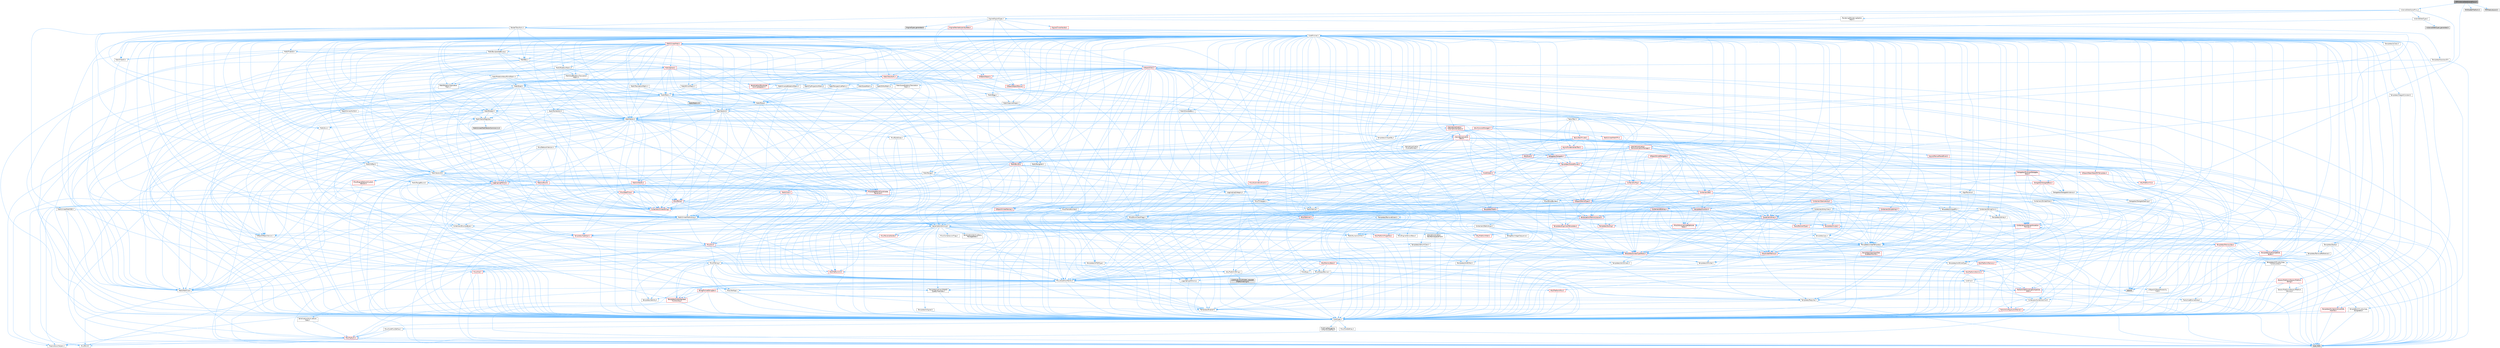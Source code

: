 digraph "ISMInstanceDataSceneProxy.h"
{
 // INTERACTIVE_SVG=YES
 // LATEX_PDF_SIZE
  bgcolor="transparent";
  edge [fontname=Helvetica,fontsize=10,labelfontname=Helvetica,labelfontsize=10];
  node [fontname=Helvetica,fontsize=10,shape=box,height=0.2,width=0.4];
  Node1 [id="Node000001",label="ISMInstanceDataSceneProxy.h",height=0.2,width=0.4,color="gray40", fillcolor="grey60", style="filled", fontcolor="black",tooltip=" "];
  Node1 -> Node2 [id="edge1_Node000001_Node000002",color="steelblue1",style="solid",tooltip=" "];
  Node2 [id="Node000002",label="InstanceDataSceneProxy.h",height=0.2,width=0.4,color="grey40", fillcolor="white", style="filled",URL="$d1/d2b/InstanceDataSceneProxy_8h.html",tooltip=" "];
  Node2 -> Node3 [id="edge2_Node000002_Node000003",color="steelblue1",style="solid",tooltip=" "];
  Node3 [id="Node000003",label="InstanceDataTypes.h",height=0.2,width=0.4,color="grey40", fillcolor="white", style="filled",URL="$da/d54/InstanceDataTypes_8h.html",tooltip=" "];
  Node3 -> Node4 [id="edge3_Node000003_Node000004",color="steelblue1",style="solid",tooltip=" "];
  Node4 [id="Node000004",label="CoreMinimal.h",height=0.2,width=0.4,color="grey40", fillcolor="white", style="filled",URL="$d7/d67/CoreMinimal_8h.html",tooltip=" "];
  Node4 -> Node5 [id="edge4_Node000004_Node000005",color="steelblue1",style="solid",tooltip=" "];
  Node5 [id="Node000005",label="CoreTypes.h",height=0.2,width=0.4,color="grey40", fillcolor="white", style="filled",URL="$dc/dec/CoreTypes_8h.html",tooltip=" "];
  Node5 -> Node6 [id="edge5_Node000005_Node000006",color="steelblue1",style="solid",tooltip=" "];
  Node6 [id="Node000006",label="HAL/Platform.h",height=0.2,width=0.4,color="red", fillcolor="#FFF0F0", style="filled",URL="$d9/dd0/Platform_8h.html",tooltip=" "];
  Node6 -> Node7 [id="edge6_Node000006_Node000007",color="steelblue1",style="solid",tooltip=" "];
  Node7 [id="Node000007",label="Misc/Build.h",height=0.2,width=0.4,color="grey40", fillcolor="white", style="filled",URL="$d3/dbb/Build_8h.html",tooltip=" "];
  Node6 -> Node9 [id="edge7_Node000006_Node000009",color="steelblue1",style="solid",tooltip=" "];
  Node9 [id="Node000009",label="type_traits",height=0.2,width=0.4,color="grey60", fillcolor="#E0E0E0", style="filled",tooltip=" "];
  Node6 -> Node10 [id="edge8_Node000006_Node000010",color="steelblue1",style="solid",tooltip=" "];
  Node10 [id="Node000010",label="PreprocessorHelpers.h",height=0.2,width=0.4,color="grey40", fillcolor="white", style="filled",URL="$db/ddb/PreprocessorHelpers_8h.html",tooltip=" "];
  Node5 -> Node16 [id="edge9_Node000005_Node000016",color="steelblue1",style="solid",tooltip=" "];
  Node16 [id="Node000016",label="ProfilingDebugging\l/UMemoryDefines.h",height=0.2,width=0.4,color="grey40", fillcolor="white", style="filled",URL="$d2/da2/UMemoryDefines_8h.html",tooltip=" "];
  Node5 -> Node17 [id="edge10_Node000005_Node000017",color="steelblue1",style="solid",tooltip=" "];
  Node17 [id="Node000017",label="Misc/CoreMiscDefines.h",height=0.2,width=0.4,color="grey40", fillcolor="white", style="filled",URL="$da/d38/CoreMiscDefines_8h.html",tooltip=" "];
  Node17 -> Node6 [id="edge11_Node000017_Node000006",color="steelblue1",style="solid",tooltip=" "];
  Node17 -> Node10 [id="edge12_Node000017_Node000010",color="steelblue1",style="solid",tooltip=" "];
  Node5 -> Node18 [id="edge13_Node000005_Node000018",color="steelblue1",style="solid",tooltip=" "];
  Node18 [id="Node000018",label="Misc/CoreDefines.h",height=0.2,width=0.4,color="grey40", fillcolor="white", style="filled",URL="$d3/dd2/CoreDefines_8h.html",tooltip=" "];
  Node4 -> Node19 [id="edge14_Node000004_Node000019",color="steelblue1",style="solid",tooltip=" "];
  Node19 [id="Node000019",label="CoreFwd.h",height=0.2,width=0.4,color="grey40", fillcolor="white", style="filled",URL="$d1/d1e/CoreFwd_8h.html",tooltip=" "];
  Node19 -> Node5 [id="edge15_Node000019_Node000005",color="steelblue1",style="solid",tooltip=" "];
  Node19 -> Node20 [id="edge16_Node000019_Node000020",color="steelblue1",style="solid",tooltip=" "];
  Node20 [id="Node000020",label="Containers/ContainersFwd.h",height=0.2,width=0.4,color="grey40", fillcolor="white", style="filled",URL="$d4/d0a/ContainersFwd_8h.html",tooltip=" "];
  Node20 -> Node6 [id="edge17_Node000020_Node000006",color="steelblue1",style="solid",tooltip=" "];
  Node20 -> Node5 [id="edge18_Node000020_Node000005",color="steelblue1",style="solid",tooltip=" "];
  Node20 -> Node21 [id="edge19_Node000020_Node000021",color="steelblue1",style="solid",tooltip=" "];
  Node21 [id="Node000021",label="Traits/IsContiguousContainer.h",height=0.2,width=0.4,color="red", fillcolor="#FFF0F0", style="filled",URL="$d5/d3c/IsContiguousContainer_8h.html",tooltip=" "];
  Node21 -> Node5 [id="edge20_Node000021_Node000005",color="steelblue1",style="solid",tooltip=" "];
  Node19 -> Node24 [id="edge21_Node000019_Node000024",color="steelblue1",style="solid",tooltip=" "];
  Node24 [id="Node000024",label="Math/MathFwd.h",height=0.2,width=0.4,color="grey40", fillcolor="white", style="filled",URL="$d2/d10/MathFwd_8h.html",tooltip=" "];
  Node24 -> Node6 [id="edge22_Node000024_Node000006",color="steelblue1",style="solid",tooltip=" "];
  Node19 -> Node25 [id="edge23_Node000019_Node000025",color="steelblue1",style="solid",tooltip=" "];
  Node25 [id="Node000025",label="UObject/UObjectHierarchy\lFwd.h",height=0.2,width=0.4,color="grey40", fillcolor="white", style="filled",URL="$d3/d13/UObjectHierarchyFwd_8h.html",tooltip=" "];
  Node4 -> Node25 [id="edge24_Node000004_Node000025",color="steelblue1",style="solid",tooltip=" "];
  Node4 -> Node20 [id="edge25_Node000004_Node000020",color="steelblue1",style="solid",tooltip=" "];
  Node4 -> Node26 [id="edge26_Node000004_Node000026",color="steelblue1",style="solid",tooltip=" "];
  Node26 [id="Node000026",label="Misc/VarArgs.h",height=0.2,width=0.4,color="grey40", fillcolor="white", style="filled",URL="$d5/d6f/VarArgs_8h.html",tooltip=" "];
  Node26 -> Node5 [id="edge27_Node000026_Node000005",color="steelblue1",style="solid",tooltip=" "];
  Node4 -> Node27 [id="edge28_Node000004_Node000027",color="steelblue1",style="solid",tooltip=" "];
  Node27 [id="Node000027",label="Logging/LogVerbosity.h",height=0.2,width=0.4,color="grey40", fillcolor="white", style="filled",URL="$d2/d8f/LogVerbosity_8h.html",tooltip=" "];
  Node27 -> Node5 [id="edge29_Node000027_Node000005",color="steelblue1",style="solid",tooltip=" "];
  Node4 -> Node28 [id="edge30_Node000004_Node000028",color="steelblue1",style="solid",tooltip=" "];
  Node28 [id="Node000028",label="Misc/OutputDevice.h",height=0.2,width=0.4,color="grey40", fillcolor="white", style="filled",URL="$d7/d32/OutputDevice_8h.html",tooltip=" "];
  Node28 -> Node19 [id="edge31_Node000028_Node000019",color="steelblue1",style="solid",tooltip=" "];
  Node28 -> Node5 [id="edge32_Node000028_Node000005",color="steelblue1",style="solid",tooltip=" "];
  Node28 -> Node27 [id="edge33_Node000028_Node000027",color="steelblue1",style="solid",tooltip=" "];
  Node28 -> Node26 [id="edge34_Node000028_Node000026",color="steelblue1",style="solid",tooltip=" "];
  Node28 -> Node29 [id="edge35_Node000028_Node000029",color="steelblue1",style="solid",tooltip=" "];
  Node29 [id="Node000029",label="Templates/IsArrayOrRefOf\lTypeByPredicate.h",height=0.2,width=0.4,color="grey40", fillcolor="white", style="filled",URL="$d6/da1/IsArrayOrRefOfTypeByPredicate_8h.html",tooltip=" "];
  Node29 -> Node5 [id="edge36_Node000029_Node000005",color="steelblue1",style="solid",tooltip=" "];
  Node28 -> Node30 [id="edge37_Node000028_Node000030",color="steelblue1",style="solid",tooltip=" "];
  Node30 [id="Node000030",label="Templates/IsValidVariadic\lFunctionArg.h",height=0.2,width=0.4,color="red", fillcolor="#FFF0F0", style="filled",URL="$d0/dc8/IsValidVariadicFunctionArg_8h.html",tooltip=" "];
  Node30 -> Node5 [id="edge38_Node000030_Node000005",color="steelblue1",style="solid",tooltip=" "];
  Node30 -> Node9 [id="edge39_Node000030_Node000009",color="steelblue1",style="solid",tooltip=" "];
  Node28 -> Node32 [id="edge40_Node000028_Node000032",color="steelblue1",style="solid",tooltip=" "];
  Node32 [id="Node000032",label="Traits/IsCharEncodingCompatible\lWith.h",height=0.2,width=0.4,color="red", fillcolor="#FFF0F0", style="filled",URL="$df/dd1/IsCharEncodingCompatibleWith_8h.html",tooltip=" "];
  Node32 -> Node9 [id="edge41_Node000032_Node000009",color="steelblue1",style="solid",tooltip=" "];
  Node4 -> Node34 [id="edge42_Node000004_Node000034",color="steelblue1",style="solid",tooltip=" "];
  Node34 [id="Node000034",label="HAL/PlatformCrt.h",height=0.2,width=0.4,color="red", fillcolor="#FFF0F0", style="filled",URL="$d8/d75/PlatformCrt_8h.html",tooltip=" "];
  Node4 -> Node44 [id="edge43_Node000004_Node000044",color="steelblue1",style="solid",tooltip=" "];
  Node44 [id="Node000044",label="HAL/PlatformMisc.h",height=0.2,width=0.4,color="red", fillcolor="#FFF0F0", style="filled",URL="$d0/df5/PlatformMisc_8h.html",tooltip=" "];
  Node44 -> Node5 [id="edge44_Node000044_Node000005",color="steelblue1",style="solid",tooltip=" "];
  Node4 -> Node63 [id="edge45_Node000004_Node000063",color="steelblue1",style="solid",tooltip=" "];
  Node63 [id="Node000063",label="Misc/AssertionMacros.h",height=0.2,width=0.4,color="grey40", fillcolor="white", style="filled",URL="$d0/dfa/AssertionMacros_8h.html",tooltip=" "];
  Node63 -> Node5 [id="edge46_Node000063_Node000005",color="steelblue1",style="solid",tooltip=" "];
  Node63 -> Node6 [id="edge47_Node000063_Node000006",color="steelblue1",style="solid",tooltip=" "];
  Node63 -> Node44 [id="edge48_Node000063_Node000044",color="steelblue1",style="solid",tooltip=" "];
  Node63 -> Node10 [id="edge49_Node000063_Node000010",color="steelblue1",style="solid",tooltip=" "];
  Node63 -> Node64 [id="edge50_Node000063_Node000064",color="steelblue1",style="solid",tooltip=" "];
  Node64 [id="Node000064",label="Templates/EnableIf.h",height=0.2,width=0.4,color="grey40", fillcolor="white", style="filled",URL="$d7/d60/EnableIf_8h.html",tooltip=" "];
  Node64 -> Node5 [id="edge51_Node000064_Node000005",color="steelblue1",style="solid",tooltip=" "];
  Node63 -> Node29 [id="edge52_Node000063_Node000029",color="steelblue1",style="solid",tooltip=" "];
  Node63 -> Node30 [id="edge53_Node000063_Node000030",color="steelblue1",style="solid",tooltip=" "];
  Node63 -> Node32 [id="edge54_Node000063_Node000032",color="steelblue1",style="solid",tooltip=" "];
  Node63 -> Node26 [id="edge55_Node000063_Node000026",color="steelblue1",style="solid",tooltip=" "];
  Node63 -> Node65 [id="edge56_Node000063_Node000065",color="steelblue1",style="solid",tooltip=" "];
  Node65 [id="Node000065",label="String/FormatStringSan.h",height=0.2,width=0.4,color="red", fillcolor="#FFF0F0", style="filled",URL="$d3/d8b/FormatStringSan_8h.html",tooltip=" "];
  Node65 -> Node9 [id="edge57_Node000065_Node000009",color="steelblue1",style="solid",tooltip=" "];
  Node65 -> Node5 [id="edge58_Node000065_Node000005",color="steelblue1",style="solid",tooltip=" "];
  Node65 -> Node66 [id="edge59_Node000065_Node000066",color="steelblue1",style="solid",tooltip=" "];
  Node66 [id="Node000066",label="Templates/Requires.h",height=0.2,width=0.4,color="grey40", fillcolor="white", style="filled",URL="$dc/d96/Requires_8h.html",tooltip=" "];
  Node66 -> Node64 [id="edge60_Node000066_Node000064",color="steelblue1",style="solid",tooltip=" "];
  Node66 -> Node9 [id="edge61_Node000066_Node000009",color="steelblue1",style="solid",tooltip=" "];
  Node65 -> Node67 [id="edge62_Node000065_Node000067",color="steelblue1",style="solid",tooltip=" "];
  Node67 [id="Node000067",label="Templates/Identity.h",height=0.2,width=0.4,color="grey40", fillcolor="white", style="filled",URL="$d0/dd5/Identity_8h.html",tooltip=" "];
  Node65 -> Node30 [id="edge63_Node000065_Node000030",color="steelblue1",style="solid",tooltip=" "];
  Node65 -> Node20 [id="edge64_Node000065_Node000020",color="steelblue1",style="solid",tooltip=" "];
  Node63 -> Node71 [id="edge65_Node000063_Node000071",color="steelblue1",style="solid",tooltip=" "];
  Node71 [id="Node000071",label="atomic",height=0.2,width=0.4,color="grey60", fillcolor="#E0E0E0", style="filled",tooltip=" "];
  Node4 -> Node72 [id="edge66_Node000004_Node000072",color="steelblue1",style="solid",tooltip=" "];
  Node72 [id="Node000072",label="Templates/IsPointer.h",height=0.2,width=0.4,color="grey40", fillcolor="white", style="filled",URL="$d7/d05/IsPointer_8h.html",tooltip=" "];
  Node72 -> Node5 [id="edge67_Node000072_Node000005",color="steelblue1",style="solid",tooltip=" "];
  Node4 -> Node73 [id="edge68_Node000004_Node000073",color="steelblue1",style="solid",tooltip=" "];
  Node73 [id="Node000073",label="HAL/PlatformMemory.h",height=0.2,width=0.4,color="red", fillcolor="#FFF0F0", style="filled",URL="$de/d68/PlatformMemory_8h.html",tooltip=" "];
  Node73 -> Node5 [id="edge69_Node000073_Node000005",color="steelblue1",style="solid",tooltip=" "];
  Node4 -> Node56 [id="edge70_Node000004_Node000056",color="steelblue1",style="solid",tooltip=" "];
  Node56 [id="Node000056",label="HAL/PlatformAtomics.h",height=0.2,width=0.4,color="red", fillcolor="#FFF0F0", style="filled",URL="$d3/d36/PlatformAtomics_8h.html",tooltip=" "];
  Node56 -> Node5 [id="edge71_Node000056_Node000005",color="steelblue1",style="solid",tooltip=" "];
  Node4 -> Node78 [id="edge72_Node000004_Node000078",color="steelblue1",style="solid",tooltip=" "];
  Node78 [id="Node000078",label="Misc/Exec.h",height=0.2,width=0.4,color="grey40", fillcolor="white", style="filled",URL="$de/ddb/Exec_8h.html",tooltip=" "];
  Node78 -> Node5 [id="edge73_Node000078_Node000005",color="steelblue1",style="solid",tooltip=" "];
  Node78 -> Node63 [id="edge74_Node000078_Node000063",color="steelblue1",style="solid",tooltip=" "];
  Node4 -> Node79 [id="edge75_Node000004_Node000079",color="steelblue1",style="solid",tooltip=" "];
  Node79 [id="Node000079",label="HAL/MemoryBase.h",height=0.2,width=0.4,color="red", fillcolor="#FFF0F0", style="filled",URL="$d6/d9f/MemoryBase_8h.html",tooltip=" "];
  Node79 -> Node5 [id="edge76_Node000079_Node000005",color="steelblue1",style="solid",tooltip=" "];
  Node79 -> Node56 [id="edge77_Node000079_Node000056",color="steelblue1",style="solid",tooltip=" "];
  Node79 -> Node34 [id="edge78_Node000079_Node000034",color="steelblue1",style="solid",tooltip=" "];
  Node79 -> Node78 [id="edge79_Node000079_Node000078",color="steelblue1",style="solid",tooltip=" "];
  Node79 -> Node28 [id="edge80_Node000079_Node000028",color="steelblue1",style="solid",tooltip=" "];
  Node4 -> Node89 [id="edge81_Node000004_Node000089",color="steelblue1",style="solid",tooltip=" "];
  Node89 [id="Node000089",label="HAL/UnrealMemory.h",height=0.2,width=0.4,color="red", fillcolor="#FFF0F0", style="filled",URL="$d9/d96/UnrealMemory_8h.html",tooltip=" "];
  Node89 -> Node5 [id="edge82_Node000089_Node000005",color="steelblue1",style="solid",tooltip=" "];
  Node89 -> Node79 [id="edge83_Node000089_Node000079",color="steelblue1",style="solid",tooltip=" "];
  Node89 -> Node73 [id="edge84_Node000089_Node000073",color="steelblue1",style="solid",tooltip=" "];
  Node89 -> Node72 [id="edge85_Node000089_Node000072",color="steelblue1",style="solid",tooltip=" "];
  Node4 -> Node91 [id="edge86_Node000004_Node000091",color="steelblue1",style="solid",tooltip=" "];
  Node91 [id="Node000091",label="Templates/IsArithmetic.h",height=0.2,width=0.4,color="grey40", fillcolor="white", style="filled",URL="$d2/d5d/IsArithmetic_8h.html",tooltip=" "];
  Node91 -> Node5 [id="edge87_Node000091_Node000005",color="steelblue1",style="solid",tooltip=" "];
  Node4 -> Node85 [id="edge88_Node000004_Node000085",color="steelblue1",style="solid",tooltip=" "];
  Node85 [id="Node000085",label="Templates/AndOrNot.h",height=0.2,width=0.4,color="grey40", fillcolor="white", style="filled",URL="$db/d0a/AndOrNot_8h.html",tooltip=" "];
  Node85 -> Node5 [id="edge89_Node000085_Node000005",color="steelblue1",style="solid",tooltip=" "];
  Node4 -> Node92 [id="edge90_Node000004_Node000092",color="steelblue1",style="solid",tooltip=" "];
  Node92 [id="Node000092",label="Templates/IsPODType.h",height=0.2,width=0.4,color="grey40", fillcolor="white", style="filled",URL="$d7/db1/IsPODType_8h.html",tooltip=" "];
  Node92 -> Node5 [id="edge91_Node000092_Node000005",color="steelblue1",style="solid",tooltip=" "];
  Node4 -> Node93 [id="edge92_Node000004_Node000093",color="steelblue1",style="solid",tooltip=" "];
  Node93 [id="Node000093",label="Templates/IsUECoreType.h",height=0.2,width=0.4,color="grey40", fillcolor="white", style="filled",URL="$d1/db8/IsUECoreType_8h.html",tooltip=" "];
  Node93 -> Node5 [id="edge93_Node000093_Node000005",color="steelblue1",style="solid",tooltip=" "];
  Node93 -> Node9 [id="edge94_Node000093_Node000009",color="steelblue1",style="solid",tooltip=" "];
  Node4 -> Node86 [id="edge95_Node000004_Node000086",color="steelblue1",style="solid",tooltip=" "];
  Node86 [id="Node000086",label="Templates/IsTriviallyCopy\lConstructible.h",height=0.2,width=0.4,color="grey40", fillcolor="white", style="filled",URL="$d3/d78/IsTriviallyCopyConstructible_8h.html",tooltip=" "];
  Node86 -> Node5 [id="edge96_Node000086_Node000005",color="steelblue1",style="solid",tooltip=" "];
  Node86 -> Node9 [id="edge97_Node000086_Node000009",color="steelblue1",style="solid",tooltip=" "];
  Node4 -> Node94 [id="edge98_Node000004_Node000094",color="steelblue1",style="solid",tooltip=" "];
  Node94 [id="Node000094",label="Templates/UnrealTypeTraits.h",height=0.2,width=0.4,color="red", fillcolor="#FFF0F0", style="filled",URL="$d2/d2d/UnrealTypeTraits_8h.html",tooltip=" "];
  Node94 -> Node5 [id="edge99_Node000094_Node000005",color="steelblue1",style="solid",tooltip=" "];
  Node94 -> Node72 [id="edge100_Node000094_Node000072",color="steelblue1",style="solid",tooltip=" "];
  Node94 -> Node63 [id="edge101_Node000094_Node000063",color="steelblue1",style="solid",tooltip=" "];
  Node94 -> Node85 [id="edge102_Node000094_Node000085",color="steelblue1",style="solid",tooltip=" "];
  Node94 -> Node64 [id="edge103_Node000094_Node000064",color="steelblue1",style="solid",tooltip=" "];
  Node94 -> Node91 [id="edge104_Node000094_Node000091",color="steelblue1",style="solid",tooltip=" "];
  Node94 -> Node92 [id="edge105_Node000094_Node000092",color="steelblue1",style="solid",tooltip=" "];
  Node94 -> Node93 [id="edge106_Node000094_Node000093",color="steelblue1",style="solid",tooltip=" "];
  Node94 -> Node86 [id="edge107_Node000094_Node000086",color="steelblue1",style="solid",tooltip=" "];
  Node4 -> Node64 [id="edge108_Node000004_Node000064",color="steelblue1",style="solid",tooltip=" "];
  Node4 -> Node96 [id="edge109_Node000004_Node000096",color="steelblue1",style="solid",tooltip=" "];
  Node96 [id="Node000096",label="Templates/RemoveReference.h",height=0.2,width=0.4,color="grey40", fillcolor="white", style="filled",URL="$da/dbe/RemoveReference_8h.html",tooltip=" "];
  Node96 -> Node5 [id="edge110_Node000096_Node000005",color="steelblue1",style="solid",tooltip=" "];
  Node4 -> Node97 [id="edge111_Node000004_Node000097",color="steelblue1",style="solid",tooltip=" "];
  Node97 [id="Node000097",label="Templates/IntegralConstant.h",height=0.2,width=0.4,color="grey40", fillcolor="white", style="filled",URL="$db/d1b/IntegralConstant_8h.html",tooltip=" "];
  Node97 -> Node5 [id="edge112_Node000097_Node000005",color="steelblue1",style="solid",tooltip=" "];
  Node4 -> Node98 [id="edge113_Node000004_Node000098",color="steelblue1",style="solid",tooltip=" "];
  Node98 [id="Node000098",label="Templates/IsClass.h",height=0.2,width=0.4,color="grey40", fillcolor="white", style="filled",URL="$db/dcb/IsClass_8h.html",tooltip=" "];
  Node98 -> Node5 [id="edge114_Node000098_Node000005",color="steelblue1",style="solid",tooltip=" "];
  Node4 -> Node99 [id="edge115_Node000004_Node000099",color="steelblue1",style="solid",tooltip=" "];
  Node99 [id="Node000099",label="Templates/TypeCompatible\lBytes.h",height=0.2,width=0.4,color="red", fillcolor="#FFF0F0", style="filled",URL="$df/d0a/TypeCompatibleBytes_8h.html",tooltip=" "];
  Node99 -> Node5 [id="edge116_Node000099_Node000005",color="steelblue1",style="solid",tooltip=" "];
  Node99 -> Node9 [id="edge117_Node000099_Node000009",color="steelblue1",style="solid",tooltip=" "];
  Node4 -> Node21 [id="edge118_Node000004_Node000021",color="steelblue1",style="solid",tooltip=" "];
  Node4 -> Node100 [id="edge119_Node000004_Node000100",color="steelblue1",style="solid",tooltip=" "];
  Node100 [id="Node000100",label="Templates/UnrealTemplate.h",height=0.2,width=0.4,color="grey40", fillcolor="white", style="filled",URL="$d4/d24/UnrealTemplate_8h.html",tooltip=" "];
  Node100 -> Node5 [id="edge120_Node000100_Node000005",color="steelblue1",style="solid",tooltip=" "];
  Node100 -> Node72 [id="edge121_Node000100_Node000072",color="steelblue1",style="solid",tooltip=" "];
  Node100 -> Node89 [id="edge122_Node000100_Node000089",color="steelblue1",style="solid",tooltip=" "];
  Node100 -> Node101 [id="edge123_Node000100_Node000101",color="steelblue1",style="solid",tooltip=" "];
  Node101 [id="Node000101",label="Templates/CopyQualifiers\lAndRefsFromTo.h",height=0.2,width=0.4,color="red", fillcolor="#FFF0F0", style="filled",URL="$d3/db3/CopyQualifiersAndRefsFromTo_8h.html",tooltip=" "];
  Node100 -> Node94 [id="edge124_Node000100_Node000094",color="steelblue1",style="solid",tooltip=" "];
  Node100 -> Node96 [id="edge125_Node000100_Node000096",color="steelblue1",style="solid",tooltip=" "];
  Node100 -> Node66 [id="edge126_Node000100_Node000066",color="steelblue1",style="solid",tooltip=" "];
  Node100 -> Node99 [id="edge127_Node000100_Node000099",color="steelblue1",style="solid",tooltip=" "];
  Node100 -> Node67 [id="edge128_Node000100_Node000067",color="steelblue1",style="solid",tooltip=" "];
  Node100 -> Node21 [id="edge129_Node000100_Node000021",color="steelblue1",style="solid",tooltip=" "];
  Node100 -> Node103 [id="edge130_Node000100_Node000103",color="steelblue1",style="solid",tooltip=" "];
  Node103 [id="Node000103",label="Traits/UseBitwiseSwap.h",height=0.2,width=0.4,color="grey40", fillcolor="white", style="filled",URL="$db/df3/UseBitwiseSwap_8h.html",tooltip=" "];
  Node103 -> Node5 [id="edge131_Node000103_Node000005",color="steelblue1",style="solid",tooltip=" "];
  Node103 -> Node9 [id="edge132_Node000103_Node000009",color="steelblue1",style="solid",tooltip=" "];
  Node100 -> Node9 [id="edge133_Node000100_Node000009",color="steelblue1",style="solid",tooltip=" "];
  Node4 -> Node49 [id="edge134_Node000004_Node000049",color="steelblue1",style="solid",tooltip=" "];
  Node49 [id="Node000049",label="Math/NumericLimits.h",height=0.2,width=0.4,color="grey40", fillcolor="white", style="filled",URL="$df/d1b/NumericLimits_8h.html",tooltip=" "];
  Node49 -> Node5 [id="edge135_Node000049_Node000005",color="steelblue1",style="solid",tooltip=" "];
  Node4 -> Node104 [id="edge136_Node000004_Node000104",color="steelblue1",style="solid",tooltip=" "];
  Node104 [id="Node000104",label="HAL/PlatformMath.h",height=0.2,width=0.4,color="red", fillcolor="#FFF0F0", style="filled",URL="$dc/d53/PlatformMath_8h.html",tooltip=" "];
  Node104 -> Node5 [id="edge137_Node000104_Node000005",color="steelblue1",style="solid",tooltip=" "];
  Node4 -> Node87 [id="edge138_Node000004_Node000087",color="steelblue1",style="solid",tooltip=" "];
  Node87 [id="Node000087",label="Templates/IsTriviallyCopy\lAssignable.h",height=0.2,width=0.4,color="grey40", fillcolor="white", style="filled",URL="$d2/df2/IsTriviallyCopyAssignable_8h.html",tooltip=" "];
  Node87 -> Node5 [id="edge139_Node000087_Node000005",color="steelblue1",style="solid",tooltip=" "];
  Node87 -> Node9 [id="edge140_Node000087_Node000009",color="steelblue1",style="solid",tooltip=" "];
  Node4 -> Node112 [id="edge141_Node000004_Node000112",color="steelblue1",style="solid",tooltip=" "];
  Node112 [id="Node000112",label="Templates/MemoryOps.h",height=0.2,width=0.4,color="red", fillcolor="#FFF0F0", style="filled",URL="$db/dea/MemoryOps_8h.html",tooltip=" "];
  Node112 -> Node5 [id="edge142_Node000112_Node000005",color="steelblue1",style="solid",tooltip=" "];
  Node112 -> Node89 [id="edge143_Node000112_Node000089",color="steelblue1",style="solid",tooltip=" "];
  Node112 -> Node87 [id="edge144_Node000112_Node000087",color="steelblue1",style="solid",tooltip=" "];
  Node112 -> Node86 [id="edge145_Node000112_Node000086",color="steelblue1",style="solid",tooltip=" "];
  Node112 -> Node66 [id="edge146_Node000112_Node000066",color="steelblue1",style="solid",tooltip=" "];
  Node112 -> Node94 [id="edge147_Node000112_Node000094",color="steelblue1",style="solid",tooltip=" "];
  Node112 -> Node103 [id="edge148_Node000112_Node000103",color="steelblue1",style="solid",tooltip=" "];
  Node112 -> Node9 [id="edge149_Node000112_Node000009",color="steelblue1",style="solid",tooltip=" "];
  Node4 -> Node113 [id="edge150_Node000004_Node000113",color="steelblue1",style="solid",tooltip=" "];
  Node113 [id="Node000113",label="Containers/ContainerAllocation\lPolicies.h",height=0.2,width=0.4,color="red", fillcolor="#FFF0F0", style="filled",URL="$d7/dff/ContainerAllocationPolicies_8h.html",tooltip=" "];
  Node113 -> Node5 [id="edge151_Node000113_Node000005",color="steelblue1",style="solid",tooltip=" "];
  Node113 -> Node113 [id="edge152_Node000113_Node000113",color="steelblue1",style="solid",tooltip=" "];
  Node113 -> Node104 [id="edge153_Node000113_Node000104",color="steelblue1",style="solid",tooltip=" "];
  Node113 -> Node89 [id="edge154_Node000113_Node000089",color="steelblue1",style="solid",tooltip=" "];
  Node113 -> Node49 [id="edge155_Node000113_Node000049",color="steelblue1",style="solid",tooltip=" "];
  Node113 -> Node63 [id="edge156_Node000113_Node000063",color="steelblue1",style="solid",tooltip=" "];
  Node113 -> Node112 [id="edge157_Node000113_Node000112",color="steelblue1",style="solid",tooltip=" "];
  Node113 -> Node99 [id="edge158_Node000113_Node000099",color="steelblue1",style="solid",tooltip=" "];
  Node113 -> Node9 [id="edge159_Node000113_Node000009",color="steelblue1",style="solid",tooltip=" "];
  Node4 -> Node116 [id="edge160_Node000004_Node000116",color="steelblue1",style="solid",tooltip=" "];
  Node116 [id="Node000116",label="Templates/IsEnumClass.h",height=0.2,width=0.4,color="grey40", fillcolor="white", style="filled",URL="$d7/d15/IsEnumClass_8h.html",tooltip=" "];
  Node116 -> Node5 [id="edge161_Node000116_Node000005",color="steelblue1",style="solid",tooltip=" "];
  Node116 -> Node85 [id="edge162_Node000116_Node000085",color="steelblue1",style="solid",tooltip=" "];
  Node4 -> Node117 [id="edge163_Node000004_Node000117",color="steelblue1",style="solid",tooltip=" "];
  Node117 [id="Node000117",label="HAL/PlatformProperties.h",height=0.2,width=0.4,color="red", fillcolor="#FFF0F0", style="filled",URL="$d9/db0/PlatformProperties_8h.html",tooltip=" "];
  Node117 -> Node5 [id="edge164_Node000117_Node000005",color="steelblue1",style="solid",tooltip=" "];
  Node4 -> Node120 [id="edge165_Node000004_Node000120",color="steelblue1",style="solid",tooltip=" "];
  Node120 [id="Node000120",label="Misc/EngineVersionBase.h",height=0.2,width=0.4,color="grey40", fillcolor="white", style="filled",URL="$d5/d2b/EngineVersionBase_8h.html",tooltip=" "];
  Node120 -> Node5 [id="edge166_Node000120_Node000005",color="steelblue1",style="solid",tooltip=" "];
  Node4 -> Node121 [id="edge167_Node000004_Node000121",color="steelblue1",style="solid",tooltip=" "];
  Node121 [id="Node000121",label="Internationalization\l/TextNamespaceFwd.h",height=0.2,width=0.4,color="grey40", fillcolor="white", style="filled",URL="$d8/d97/TextNamespaceFwd_8h.html",tooltip=" "];
  Node121 -> Node5 [id="edge168_Node000121_Node000005",color="steelblue1",style="solid",tooltip=" "];
  Node4 -> Node122 [id="edge169_Node000004_Node000122",color="steelblue1",style="solid",tooltip=" "];
  Node122 [id="Node000122",label="Serialization/Archive.h",height=0.2,width=0.4,color="grey40", fillcolor="white", style="filled",URL="$d7/d3b/Archive_8h.html",tooltip=" "];
  Node122 -> Node19 [id="edge170_Node000122_Node000019",color="steelblue1",style="solid",tooltip=" "];
  Node122 -> Node5 [id="edge171_Node000122_Node000005",color="steelblue1",style="solid",tooltip=" "];
  Node122 -> Node117 [id="edge172_Node000122_Node000117",color="steelblue1",style="solid",tooltip=" "];
  Node122 -> Node121 [id="edge173_Node000122_Node000121",color="steelblue1",style="solid",tooltip=" "];
  Node122 -> Node24 [id="edge174_Node000122_Node000024",color="steelblue1",style="solid",tooltip=" "];
  Node122 -> Node63 [id="edge175_Node000122_Node000063",color="steelblue1",style="solid",tooltip=" "];
  Node122 -> Node7 [id="edge176_Node000122_Node000007",color="steelblue1",style="solid",tooltip=" "];
  Node122 -> Node50 [id="edge177_Node000122_Node000050",color="steelblue1",style="solid",tooltip=" "];
  Node50 [id="Node000050",label="Misc/CompressionFlags.h",height=0.2,width=0.4,color="grey40", fillcolor="white", style="filled",URL="$d9/d76/CompressionFlags_8h.html",tooltip=" "];
  Node122 -> Node120 [id="edge178_Node000122_Node000120",color="steelblue1",style="solid",tooltip=" "];
  Node122 -> Node26 [id="edge179_Node000122_Node000026",color="steelblue1",style="solid",tooltip=" "];
  Node122 -> Node123 [id="edge180_Node000122_Node000123",color="steelblue1",style="solid",tooltip=" "];
  Node123 [id="Node000123",label="Serialization/ArchiveCook\lData.h",height=0.2,width=0.4,color="grey40", fillcolor="white", style="filled",URL="$dc/db6/ArchiveCookData_8h.html",tooltip=" "];
  Node123 -> Node6 [id="edge181_Node000123_Node000006",color="steelblue1",style="solid",tooltip=" "];
  Node122 -> Node124 [id="edge182_Node000122_Node000124",color="steelblue1",style="solid",tooltip=" "];
  Node124 [id="Node000124",label="Serialization/ArchiveSave\lPackageData.h",height=0.2,width=0.4,color="grey40", fillcolor="white", style="filled",URL="$d1/d37/ArchiveSavePackageData_8h.html",tooltip=" "];
  Node122 -> Node64 [id="edge183_Node000122_Node000064",color="steelblue1",style="solid",tooltip=" "];
  Node122 -> Node29 [id="edge184_Node000122_Node000029",color="steelblue1",style="solid",tooltip=" "];
  Node122 -> Node116 [id="edge185_Node000122_Node000116",color="steelblue1",style="solid",tooltip=" "];
  Node122 -> Node109 [id="edge186_Node000122_Node000109",color="steelblue1",style="solid",tooltip=" "];
  Node109 [id="Node000109",label="Templates/IsSigned.h",height=0.2,width=0.4,color="grey40", fillcolor="white", style="filled",URL="$d8/dd8/IsSigned_8h.html",tooltip=" "];
  Node109 -> Node5 [id="edge187_Node000109_Node000005",color="steelblue1",style="solid",tooltip=" "];
  Node122 -> Node30 [id="edge188_Node000122_Node000030",color="steelblue1",style="solid",tooltip=" "];
  Node122 -> Node100 [id="edge189_Node000122_Node000100",color="steelblue1",style="solid",tooltip=" "];
  Node122 -> Node32 [id="edge190_Node000122_Node000032",color="steelblue1",style="solid",tooltip=" "];
  Node122 -> Node125 [id="edge191_Node000122_Node000125",color="steelblue1",style="solid",tooltip=" "];
  Node125 [id="Node000125",label="UObject/ObjectVersion.h",height=0.2,width=0.4,color="grey40", fillcolor="white", style="filled",URL="$da/d63/ObjectVersion_8h.html",tooltip=" "];
  Node125 -> Node5 [id="edge192_Node000125_Node000005",color="steelblue1",style="solid",tooltip=" "];
  Node4 -> Node126 [id="edge193_Node000004_Node000126",color="steelblue1",style="solid",tooltip=" "];
  Node126 [id="Node000126",label="Templates/Less.h",height=0.2,width=0.4,color="grey40", fillcolor="white", style="filled",URL="$de/dc8/Less_8h.html",tooltip=" "];
  Node126 -> Node5 [id="edge194_Node000126_Node000005",color="steelblue1",style="solid",tooltip=" "];
  Node126 -> Node100 [id="edge195_Node000126_Node000100",color="steelblue1",style="solid",tooltip=" "];
  Node4 -> Node127 [id="edge196_Node000004_Node000127",color="steelblue1",style="solid",tooltip=" "];
  Node127 [id="Node000127",label="Templates/Sorting.h",height=0.2,width=0.4,color="red", fillcolor="#FFF0F0", style="filled",URL="$d3/d9e/Sorting_8h.html",tooltip=" "];
  Node127 -> Node5 [id="edge197_Node000127_Node000005",color="steelblue1",style="solid",tooltip=" "];
  Node127 -> Node104 [id="edge198_Node000127_Node000104",color="steelblue1",style="solid",tooltip=" "];
  Node127 -> Node126 [id="edge199_Node000127_Node000126",color="steelblue1",style="solid",tooltip=" "];
  Node4 -> Node138 [id="edge200_Node000004_Node000138",color="steelblue1",style="solid",tooltip=" "];
  Node138 [id="Node000138",label="Misc/Char.h",height=0.2,width=0.4,color="red", fillcolor="#FFF0F0", style="filled",URL="$d0/d58/Char_8h.html",tooltip=" "];
  Node138 -> Node5 [id="edge201_Node000138_Node000005",color="steelblue1",style="solid",tooltip=" "];
  Node138 -> Node9 [id="edge202_Node000138_Node000009",color="steelblue1",style="solid",tooltip=" "];
  Node4 -> Node141 [id="edge203_Node000004_Node000141",color="steelblue1",style="solid",tooltip=" "];
  Node141 [id="Node000141",label="GenericPlatform/GenericPlatform\lStricmp.h",height=0.2,width=0.4,color="grey40", fillcolor="white", style="filled",URL="$d2/d86/GenericPlatformStricmp_8h.html",tooltip=" "];
  Node141 -> Node5 [id="edge204_Node000141_Node000005",color="steelblue1",style="solid",tooltip=" "];
  Node4 -> Node142 [id="edge205_Node000004_Node000142",color="steelblue1",style="solid",tooltip=" "];
  Node142 [id="Node000142",label="GenericPlatform/GenericPlatform\lString.h",height=0.2,width=0.4,color="red", fillcolor="#FFF0F0", style="filled",URL="$dd/d20/GenericPlatformString_8h.html",tooltip=" "];
  Node142 -> Node5 [id="edge206_Node000142_Node000005",color="steelblue1",style="solid",tooltip=" "];
  Node142 -> Node141 [id="edge207_Node000142_Node000141",color="steelblue1",style="solid",tooltip=" "];
  Node142 -> Node64 [id="edge208_Node000142_Node000064",color="steelblue1",style="solid",tooltip=" "];
  Node142 -> Node32 [id="edge209_Node000142_Node000032",color="steelblue1",style="solid",tooltip=" "];
  Node142 -> Node9 [id="edge210_Node000142_Node000009",color="steelblue1",style="solid",tooltip=" "];
  Node4 -> Node75 [id="edge211_Node000004_Node000075",color="steelblue1",style="solid",tooltip=" "];
  Node75 [id="Node000075",label="HAL/PlatformString.h",height=0.2,width=0.4,color="grey40", fillcolor="white", style="filled",URL="$db/db5/PlatformString_8h.html",tooltip=" "];
  Node75 -> Node5 [id="edge212_Node000075_Node000005",color="steelblue1",style="solid",tooltip=" "];
  Node75 -> Node76 [id="edge213_Node000075_Node000076",color="steelblue1",style="solid",tooltip=" "];
  Node76 [id="Node000076",label="COMPILED_PLATFORM_HEADER\l(PlatformString.h)",height=0.2,width=0.4,color="grey60", fillcolor="#E0E0E0", style="filled",tooltip=" "];
  Node4 -> Node145 [id="edge214_Node000004_Node000145",color="steelblue1",style="solid",tooltip=" "];
  Node145 [id="Node000145",label="Misc/CString.h",height=0.2,width=0.4,color="grey40", fillcolor="white", style="filled",URL="$d2/d49/CString_8h.html",tooltip=" "];
  Node145 -> Node5 [id="edge215_Node000145_Node000005",color="steelblue1",style="solid",tooltip=" "];
  Node145 -> Node34 [id="edge216_Node000145_Node000034",color="steelblue1",style="solid",tooltip=" "];
  Node145 -> Node75 [id="edge217_Node000145_Node000075",color="steelblue1",style="solid",tooltip=" "];
  Node145 -> Node63 [id="edge218_Node000145_Node000063",color="steelblue1",style="solid",tooltip=" "];
  Node145 -> Node138 [id="edge219_Node000145_Node000138",color="steelblue1",style="solid",tooltip=" "];
  Node145 -> Node26 [id="edge220_Node000145_Node000026",color="steelblue1",style="solid",tooltip=" "];
  Node145 -> Node29 [id="edge221_Node000145_Node000029",color="steelblue1",style="solid",tooltip=" "];
  Node145 -> Node30 [id="edge222_Node000145_Node000030",color="steelblue1",style="solid",tooltip=" "];
  Node145 -> Node32 [id="edge223_Node000145_Node000032",color="steelblue1",style="solid",tooltip=" "];
  Node4 -> Node146 [id="edge224_Node000004_Node000146",color="steelblue1",style="solid",tooltip=" "];
  Node146 [id="Node000146",label="Misc/Crc.h",height=0.2,width=0.4,color="red", fillcolor="#FFF0F0", style="filled",URL="$d4/dd2/Crc_8h.html",tooltip=" "];
  Node146 -> Node5 [id="edge225_Node000146_Node000005",color="steelblue1",style="solid",tooltip=" "];
  Node146 -> Node75 [id="edge226_Node000146_Node000075",color="steelblue1",style="solid",tooltip=" "];
  Node146 -> Node63 [id="edge227_Node000146_Node000063",color="steelblue1",style="solid",tooltip=" "];
  Node146 -> Node145 [id="edge228_Node000146_Node000145",color="steelblue1",style="solid",tooltip=" "];
  Node146 -> Node138 [id="edge229_Node000146_Node000138",color="steelblue1",style="solid",tooltip=" "];
  Node146 -> Node94 [id="edge230_Node000146_Node000094",color="steelblue1",style="solid",tooltip=" "];
  Node4 -> Node137 [id="edge231_Node000004_Node000137",color="steelblue1",style="solid",tooltip=" "];
  Node137 [id="Node000137",label="Math/UnrealMathUtility.h",height=0.2,width=0.4,color="grey40", fillcolor="white", style="filled",URL="$db/db8/UnrealMathUtility_8h.html",tooltip=" "];
  Node137 -> Node5 [id="edge232_Node000137_Node000005",color="steelblue1",style="solid",tooltip=" "];
  Node137 -> Node63 [id="edge233_Node000137_Node000063",color="steelblue1",style="solid",tooltip=" "];
  Node137 -> Node104 [id="edge234_Node000137_Node000104",color="steelblue1",style="solid",tooltip=" "];
  Node137 -> Node24 [id="edge235_Node000137_Node000024",color="steelblue1",style="solid",tooltip=" "];
  Node137 -> Node67 [id="edge236_Node000137_Node000067",color="steelblue1",style="solid",tooltip=" "];
  Node137 -> Node66 [id="edge237_Node000137_Node000066",color="steelblue1",style="solid",tooltip=" "];
  Node4 -> Node147 [id="edge238_Node000004_Node000147",color="steelblue1",style="solid",tooltip=" "];
  Node147 [id="Node000147",label="Containers/UnrealString.h",height=0.2,width=0.4,color="red", fillcolor="#FFF0F0", style="filled",URL="$d5/dba/UnrealString_8h.html",tooltip=" "];
  Node4 -> Node151 [id="edge239_Node000004_Node000151",color="steelblue1",style="solid",tooltip=" "];
  Node151 [id="Node000151",label="Containers/Array.h",height=0.2,width=0.4,color="red", fillcolor="#FFF0F0", style="filled",URL="$df/dd0/Array_8h.html",tooltip=" "];
  Node151 -> Node5 [id="edge240_Node000151_Node000005",color="steelblue1",style="solid",tooltip=" "];
  Node151 -> Node63 [id="edge241_Node000151_Node000063",color="steelblue1",style="solid",tooltip=" "];
  Node151 -> Node152 [id="edge242_Node000151_Node000152",color="steelblue1",style="solid",tooltip=" "];
  Node152 [id="Node000152",label="Misc/IntrusiveUnsetOptional\lState.h",height=0.2,width=0.4,color="red", fillcolor="#FFF0F0", style="filled",URL="$d2/d0a/IntrusiveUnsetOptionalState_8h.html",tooltip=" "];
  Node151 -> Node154 [id="edge243_Node000151_Node000154",color="steelblue1",style="solid",tooltip=" "];
  Node154 [id="Node000154",label="Misc/ReverseIterate.h",height=0.2,width=0.4,color="red", fillcolor="#FFF0F0", style="filled",URL="$db/de3/ReverseIterate_8h.html",tooltip=" "];
  Node154 -> Node6 [id="edge244_Node000154_Node000006",color="steelblue1",style="solid",tooltip=" "];
  Node151 -> Node89 [id="edge245_Node000151_Node000089",color="steelblue1",style="solid",tooltip=" "];
  Node151 -> Node94 [id="edge246_Node000151_Node000094",color="steelblue1",style="solid",tooltip=" "];
  Node151 -> Node100 [id="edge247_Node000151_Node000100",color="steelblue1",style="solid",tooltip=" "];
  Node151 -> Node113 [id="edge248_Node000151_Node000113",color="steelblue1",style="solid",tooltip=" "];
  Node151 -> Node122 [id="edge249_Node000151_Node000122",color="steelblue1",style="solid",tooltip=" "];
  Node151 -> Node130 [id="edge250_Node000151_Node000130",color="steelblue1",style="solid",tooltip=" "];
  Node130 [id="Node000130",label="Templates/Invoke.h",height=0.2,width=0.4,color="red", fillcolor="#FFF0F0", style="filled",URL="$d7/deb/Invoke_8h.html",tooltip=" "];
  Node130 -> Node5 [id="edge251_Node000130_Node000005",color="steelblue1",style="solid",tooltip=" "];
  Node130 -> Node100 [id="edge252_Node000130_Node000100",color="steelblue1",style="solid",tooltip=" "];
  Node130 -> Node9 [id="edge253_Node000130_Node000009",color="steelblue1",style="solid",tooltip=" "];
  Node151 -> Node126 [id="edge254_Node000151_Node000126",color="steelblue1",style="solid",tooltip=" "];
  Node151 -> Node66 [id="edge255_Node000151_Node000066",color="steelblue1",style="solid",tooltip=" "];
  Node151 -> Node127 [id="edge256_Node000151_Node000127",color="steelblue1",style="solid",tooltip=" "];
  Node151 -> Node174 [id="edge257_Node000151_Node000174",color="steelblue1",style="solid",tooltip=" "];
  Node174 [id="Node000174",label="Templates/AlignmentTemplates.h",height=0.2,width=0.4,color="red", fillcolor="#FFF0F0", style="filled",URL="$dd/d32/AlignmentTemplates_8h.html",tooltip=" "];
  Node174 -> Node5 [id="edge258_Node000174_Node000005",color="steelblue1",style="solid",tooltip=" "];
  Node174 -> Node72 [id="edge259_Node000174_Node000072",color="steelblue1",style="solid",tooltip=" "];
  Node151 -> Node47 [id="edge260_Node000151_Node000047",color="steelblue1",style="solid",tooltip=" "];
  Node47 [id="Node000047",label="Traits/ElementType.h",height=0.2,width=0.4,color="red", fillcolor="#FFF0F0", style="filled",URL="$d5/d4f/ElementType_8h.html",tooltip=" "];
  Node47 -> Node6 [id="edge261_Node000047_Node000006",color="steelblue1",style="solid",tooltip=" "];
  Node47 -> Node9 [id="edge262_Node000047_Node000009",color="steelblue1",style="solid",tooltip=" "];
  Node151 -> Node9 [id="edge263_Node000151_Node000009",color="steelblue1",style="solid",tooltip=" "];
  Node4 -> Node175 [id="edge264_Node000004_Node000175",color="steelblue1",style="solid",tooltip=" "];
  Node175 [id="Node000175",label="Misc/FrameNumber.h",height=0.2,width=0.4,color="grey40", fillcolor="white", style="filled",URL="$dd/dbd/FrameNumber_8h.html",tooltip=" "];
  Node175 -> Node5 [id="edge265_Node000175_Node000005",color="steelblue1",style="solid",tooltip=" "];
  Node175 -> Node49 [id="edge266_Node000175_Node000049",color="steelblue1",style="solid",tooltip=" "];
  Node175 -> Node137 [id="edge267_Node000175_Node000137",color="steelblue1",style="solid",tooltip=" "];
  Node175 -> Node64 [id="edge268_Node000175_Node000064",color="steelblue1",style="solid",tooltip=" "];
  Node175 -> Node94 [id="edge269_Node000175_Node000094",color="steelblue1",style="solid",tooltip=" "];
  Node4 -> Node176 [id="edge270_Node000004_Node000176",color="steelblue1",style="solid",tooltip=" "];
  Node176 [id="Node000176",label="Misc/Timespan.h",height=0.2,width=0.4,color="grey40", fillcolor="white", style="filled",URL="$da/dd9/Timespan_8h.html",tooltip=" "];
  Node176 -> Node5 [id="edge271_Node000176_Node000005",color="steelblue1",style="solid",tooltip=" "];
  Node176 -> Node177 [id="edge272_Node000176_Node000177",color="steelblue1",style="solid",tooltip=" "];
  Node177 [id="Node000177",label="Math/Interval.h",height=0.2,width=0.4,color="grey40", fillcolor="white", style="filled",URL="$d1/d55/Interval_8h.html",tooltip=" "];
  Node177 -> Node5 [id="edge273_Node000177_Node000005",color="steelblue1",style="solid",tooltip=" "];
  Node177 -> Node91 [id="edge274_Node000177_Node000091",color="steelblue1",style="solid",tooltip=" "];
  Node177 -> Node94 [id="edge275_Node000177_Node000094",color="steelblue1",style="solid",tooltip=" "];
  Node177 -> Node49 [id="edge276_Node000177_Node000049",color="steelblue1",style="solid",tooltip=" "];
  Node177 -> Node137 [id="edge277_Node000177_Node000137",color="steelblue1",style="solid",tooltip=" "];
  Node176 -> Node137 [id="edge278_Node000176_Node000137",color="steelblue1",style="solid",tooltip=" "];
  Node176 -> Node63 [id="edge279_Node000176_Node000063",color="steelblue1",style="solid",tooltip=" "];
  Node4 -> Node178 [id="edge280_Node000004_Node000178",color="steelblue1",style="solid",tooltip=" "];
  Node178 [id="Node000178",label="Containers/StringConv.h",height=0.2,width=0.4,color="grey40", fillcolor="white", style="filled",URL="$d3/ddf/StringConv_8h.html",tooltip=" "];
  Node178 -> Node5 [id="edge281_Node000178_Node000005",color="steelblue1",style="solid",tooltip=" "];
  Node178 -> Node63 [id="edge282_Node000178_Node000063",color="steelblue1",style="solid",tooltip=" "];
  Node178 -> Node113 [id="edge283_Node000178_Node000113",color="steelblue1",style="solid",tooltip=" "];
  Node178 -> Node151 [id="edge284_Node000178_Node000151",color="steelblue1",style="solid",tooltip=" "];
  Node178 -> Node145 [id="edge285_Node000178_Node000145",color="steelblue1",style="solid",tooltip=" "];
  Node178 -> Node179 [id="edge286_Node000178_Node000179",color="steelblue1",style="solid",tooltip=" "];
  Node179 [id="Node000179",label="Templates/IsArray.h",height=0.2,width=0.4,color="grey40", fillcolor="white", style="filled",URL="$d8/d8d/IsArray_8h.html",tooltip=" "];
  Node179 -> Node5 [id="edge287_Node000179_Node000005",color="steelblue1",style="solid",tooltip=" "];
  Node178 -> Node100 [id="edge288_Node000178_Node000100",color="steelblue1",style="solid",tooltip=" "];
  Node178 -> Node94 [id="edge289_Node000178_Node000094",color="steelblue1",style="solid",tooltip=" "];
  Node178 -> Node47 [id="edge290_Node000178_Node000047",color="steelblue1",style="solid",tooltip=" "];
  Node178 -> Node32 [id="edge291_Node000178_Node000032",color="steelblue1",style="solid",tooltip=" "];
  Node178 -> Node21 [id="edge292_Node000178_Node000021",color="steelblue1",style="solid",tooltip=" "];
  Node178 -> Node9 [id="edge293_Node000178_Node000009",color="steelblue1",style="solid",tooltip=" "];
  Node4 -> Node180 [id="edge294_Node000004_Node000180",color="steelblue1",style="solid",tooltip=" "];
  Node180 [id="Node000180",label="UObject/UnrealNames.h",height=0.2,width=0.4,color="red", fillcolor="#FFF0F0", style="filled",URL="$d8/db1/UnrealNames_8h.html",tooltip=" "];
  Node180 -> Node5 [id="edge295_Node000180_Node000005",color="steelblue1",style="solid",tooltip=" "];
  Node4 -> Node182 [id="edge296_Node000004_Node000182",color="steelblue1",style="solid",tooltip=" "];
  Node182 [id="Node000182",label="UObject/NameTypes.h",height=0.2,width=0.4,color="red", fillcolor="#FFF0F0", style="filled",URL="$d6/d35/NameTypes_8h.html",tooltip=" "];
  Node182 -> Node5 [id="edge297_Node000182_Node000005",color="steelblue1",style="solid",tooltip=" "];
  Node182 -> Node63 [id="edge298_Node000182_Node000063",color="steelblue1",style="solid",tooltip=" "];
  Node182 -> Node89 [id="edge299_Node000182_Node000089",color="steelblue1",style="solid",tooltip=" "];
  Node182 -> Node94 [id="edge300_Node000182_Node000094",color="steelblue1",style="solid",tooltip=" "];
  Node182 -> Node100 [id="edge301_Node000182_Node000100",color="steelblue1",style="solid",tooltip=" "];
  Node182 -> Node147 [id="edge302_Node000182_Node000147",color="steelblue1",style="solid",tooltip=" "];
  Node182 -> Node178 [id="edge303_Node000182_Node000178",color="steelblue1",style="solid",tooltip=" "];
  Node182 -> Node180 [id="edge304_Node000182_Node000180",color="steelblue1",style="solid",tooltip=" "];
  Node182 -> Node159 [id="edge305_Node000182_Node000159",color="steelblue1",style="solid",tooltip=" "];
  Node159 [id="Node000159",label="Serialization/MemoryLayout.h",height=0.2,width=0.4,color="red", fillcolor="#FFF0F0", style="filled",URL="$d7/d66/MemoryLayout_8h.html",tooltip=" "];
  Node159 -> Node162 [id="edge306_Node000159_Node000162",color="steelblue1",style="solid",tooltip=" "];
  Node162 [id="Node000162",label="Containers/EnumAsByte.h",height=0.2,width=0.4,color="grey40", fillcolor="white", style="filled",URL="$d6/d9a/EnumAsByte_8h.html",tooltip=" "];
  Node162 -> Node5 [id="edge307_Node000162_Node000005",color="steelblue1",style="solid",tooltip=" "];
  Node162 -> Node92 [id="edge308_Node000162_Node000092",color="steelblue1",style="solid",tooltip=" "];
  Node162 -> Node163 [id="edge309_Node000162_Node000163",color="steelblue1",style="solid",tooltip=" "];
  Node163 [id="Node000163",label="Templates/TypeHash.h",height=0.2,width=0.4,color="red", fillcolor="#FFF0F0", style="filled",URL="$d1/d62/TypeHash_8h.html",tooltip=" "];
  Node163 -> Node5 [id="edge310_Node000163_Node000005",color="steelblue1",style="solid",tooltip=" "];
  Node163 -> Node66 [id="edge311_Node000163_Node000066",color="steelblue1",style="solid",tooltip=" "];
  Node163 -> Node146 [id="edge312_Node000163_Node000146",color="steelblue1",style="solid",tooltip=" "];
  Node163 -> Node9 [id="edge313_Node000163_Node000009",color="steelblue1",style="solid",tooltip=" "];
  Node159 -> Node89 [id="edge314_Node000159_Node000089",color="steelblue1",style="solid",tooltip=" "];
  Node159 -> Node64 [id="edge315_Node000159_Node000064",color="steelblue1",style="solid",tooltip=" "];
  Node159 -> Node100 [id="edge316_Node000159_Node000100",color="steelblue1",style="solid",tooltip=" "];
  Node182 -> Node152 [id="edge317_Node000182_Node000152",color="steelblue1",style="solid",tooltip=" "];
  Node4 -> Node190 [id="edge318_Node000004_Node000190",color="steelblue1",style="solid",tooltip=" "];
  Node190 [id="Node000190",label="Misc/Parse.h",height=0.2,width=0.4,color="red", fillcolor="#FFF0F0", style="filled",URL="$dc/d71/Parse_8h.html",tooltip=" "];
  Node190 -> Node147 [id="edge319_Node000190_Node000147",color="steelblue1",style="solid",tooltip=" "];
  Node190 -> Node5 [id="edge320_Node000190_Node000005",color="steelblue1",style="solid",tooltip=" "];
  Node190 -> Node34 [id="edge321_Node000190_Node000034",color="steelblue1",style="solid",tooltip=" "];
  Node190 -> Node7 [id="edge322_Node000190_Node000007",color="steelblue1",style="solid",tooltip=" "];
  Node190 -> Node51 [id="edge323_Node000190_Node000051",color="steelblue1",style="solid",tooltip=" "];
  Node51 [id="Node000051",label="Misc/EnumClassFlags.h",height=0.2,width=0.4,color="grey40", fillcolor="white", style="filled",URL="$d8/de7/EnumClassFlags_8h.html",tooltip=" "];
  Node190 -> Node191 [id="edge324_Node000190_Node000191",color="steelblue1",style="solid",tooltip=" "];
  Node191 [id="Node000191",label="Templates/Function.h",height=0.2,width=0.4,color="red", fillcolor="#FFF0F0", style="filled",URL="$df/df5/Function_8h.html",tooltip=" "];
  Node191 -> Node5 [id="edge325_Node000191_Node000005",color="steelblue1",style="solid",tooltip=" "];
  Node191 -> Node63 [id="edge326_Node000191_Node000063",color="steelblue1",style="solid",tooltip=" "];
  Node191 -> Node152 [id="edge327_Node000191_Node000152",color="steelblue1",style="solid",tooltip=" "];
  Node191 -> Node89 [id="edge328_Node000191_Node000089",color="steelblue1",style="solid",tooltip=" "];
  Node191 -> Node94 [id="edge329_Node000191_Node000094",color="steelblue1",style="solid",tooltip=" "];
  Node191 -> Node130 [id="edge330_Node000191_Node000130",color="steelblue1",style="solid",tooltip=" "];
  Node191 -> Node100 [id="edge331_Node000191_Node000100",color="steelblue1",style="solid",tooltip=" "];
  Node191 -> Node66 [id="edge332_Node000191_Node000066",color="steelblue1",style="solid",tooltip=" "];
  Node191 -> Node137 [id="edge333_Node000191_Node000137",color="steelblue1",style="solid",tooltip=" "];
  Node191 -> Node9 [id="edge334_Node000191_Node000009",color="steelblue1",style="solid",tooltip=" "];
  Node4 -> Node174 [id="edge335_Node000004_Node000174",color="steelblue1",style="solid",tooltip=" "];
  Node4 -> Node193 [id="edge336_Node000004_Node000193",color="steelblue1",style="solid",tooltip=" "];
  Node193 [id="Node000193",label="Misc/StructBuilder.h",height=0.2,width=0.4,color="grey40", fillcolor="white", style="filled",URL="$d9/db3/StructBuilder_8h.html",tooltip=" "];
  Node193 -> Node5 [id="edge337_Node000193_Node000005",color="steelblue1",style="solid",tooltip=" "];
  Node193 -> Node137 [id="edge338_Node000193_Node000137",color="steelblue1",style="solid",tooltip=" "];
  Node193 -> Node174 [id="edge339_Node000193_Node000174",color="steelblue1",style="solid",tooltip=" "];
  Node4 -> Node106 [id="edge340_Node000004_Node000106",color="steelblue1",style="solid",tooltip=" "];
  Node106 [id="Node000106",label="Templates/Decay.h",height=0.2,width=0.4,color="grey40", fillcolor="white", style="filled",URL="$dd/d0f/Decay_8h.html",tooltip=" "];
  Node106 -> Node5 [id="edge341_Node000106_Node000005",color="steelblue1",style="solid",tooltip=" "];
  Node106 -> Node96 [id="edge342_Node000106_Node000096",color="steelblue1",style="solid",tooltip=" "];
  Node106 -> Node9 [id="edge343_Node000106_Node000009",color="steelblue1",style="solid",tooltip=" "];
  Node4 -> Node194 [id="edge344_Node000004_Node000194",color="steelblue1",style="solid",tooltip=" "];
  Node194 [id="Node000194",label="Templates/PointerIsConvertible\lFromTo.h",height=0.2,width=0.4,color="red", fillcolor="#FFF0F0", style="filled",URL="$d6/d65/PointerIsConvertibleFromTo_8h.html",tooltip=" "];
  Node194 -> Node5 [id="edge345_Node000194_Node000005",color="steelblue1",style="solid",tooltip=" "];
  Node194 -> Node9 [id="edge346_Node000194_Node000009",color="steelblue1",style="solid",tooltip=" "];
  Node4 -> Node130 [id="edge347_Node000004_Node000130",color="steelblue1",style="solid",tooltip=" "];
  Node4 -> Node191 [id="edge348_Node000004_Node000191",color="steelblue1",style="solid",tooltip=" "];
  Node4 -> Node163 [id="edge349_Node000004_Node000163",color="steelblue1",style="solid",tooltip=" "];
  Node4 -> Node195 [id="edge350_Node000004_Node000195",color="steelblue1",style="solid",tooltip=" "];
  Node195 [id="Node000195",label="Containers/ScriptArray.h",height=0.2,width=0.4,color="red", fillcolor="#FFF0F0", style="filled",URL="$dc/daf/ScriptArray_8h.html",tooltip=" "];
  Node195 -> Node5 [id="edge351_Node000195_Node000005",color="steelblue1",style="solid",tooltip=" "];
  Node195 -> Node63 [id="edge352_Node000195_Node000063",color="steelblue1",style="solid",tooltip=" "];
  Node195 -> Node89 [id="edge353_Node000195_Node000089",color="steelblue1",style="solid",tooltip=" "];
  Node195 -> Node113 [id="edge354_Node000195_Node000113",color="steelblue1",style="solid",tooltip=" "];
  Node195 -> Node151 [id="edge355_Node000195_Node000151",color="steelblue1",style="solid",tooltip=" "];
  Node4 -> Node196 [id="edge356_Node000004_Node000196",color="steelblue1",style="solid",tooltip=" "];
  Node196 [id="Node000196",label="Containers/BitArray.h",height=0.2,width=0.4,color="red", fillcolor="#FFF0F0", style="filled",URL="$d1/de4/BitArray_8h.html",tooltip=" "];
  Node196 -> Node113 [id="edge357_Node000196_Node000113",color="steelblue1",style="solid",tooltip=" "];
  Node196 -> Node5 [id="edge358_Node000196_Node000005",color="steelblue1",style="solid",tooltip=" "];
  Node196 -> Node56 [id="edge359_Node000196_Node000056",color="steelblue1",style="solid",tooltip=" "];
  Node196 -> Node89 [id="edge360_Node000196_Node000089",color="steelblue1",style="solid",tooltip=" "];
  Node196 -> Node137 [id="edge361_Node000196_Node000137",color="steelblue1",style="solid",tooltip=" "];
  Node196 -> Node63 [id="edge362_Node000196_Node000063",color="steelblue1",style="solid",tooltip=" "];
  Node196 -> Node51 [id="edge363_Node000196_Node000051",color="steelblue1",style="solid",tooltip=" "];
  Node196 -> Node122 [id="edge364_Node000196_Node000122",color="steelblue1",style="solid",tooltip=" "];
  Node196 -> Node159 [id="edge365_Node000196_Node000159",color="steelblue1",style="solid",tooltip=" "];
  Node196 -> Node64 [id="edge366_Node000196_Node000064",color="steelblue1",style="solid",tooltip=" "];
  Node196 -> Node130 [id="edge367_Node000196_Node000130",color="steelblue1",style="solid",tooltip=" "];
  Node196 -> Node100 [id="edge368_Node000196_Node000100",color="steelblue1",style="solid",tooltip=" "];
  Node196 -> Node94 [id="edge369_Node000196_Node000094",color="steelblue1",style="solid",tooltip=" "];
  Node4 -> Node197 [id="edge370_Node000004_Node000197",color="steelblue1",style="solid",tooltip=" "];
  Node197 [id="Node000197",label="Containers/SparseArray.h",height=0.2,width=0.4,color="red", fillcolor="#FFF0F0", style="filled",URL="$d5/dbf/SparseArray_8h.html",tooltip=" "];
  Node197 -> Node5 [id="edge371_Node000197_Node000005",color="steelblue1",style="solid",tooltip=" "];
  Node197 -> Node63 [id="edge372_Node000197_Node000063",color="steelblue1",style="solid",tooltip=" "];
  Node197 -> Node89 [id="edge373_Node000197_Node000089",color="steelblue1",style="solid",tooltip=" "];
  Node197 -> Node94 [id="edge374_Node000197_Node000094",color="steelblue1",style="solid",tooltip=" "];
  Node197 -> Node100 [id="edge375_Node000197_Node000100",color="steelblue1",style="solid",tooltip=" "];
  Node197 -> Node113 [id="edge376_Node000197_Node000113",color="steelblue1",style="solid",tooltip=" "];
  Node197 -> Node126 [id="edge377_Node000197_Node000126",color="steelblue1",style="solid",tooltip=" "];
  Node197 -> Node151 [id="edge378_Node000197_Node000151",color="steelblue1",style="solid",tooltip=" "];
  Node197 -> Node137 [id="edge379_Node000197_Node000137",color="steelblue1",style="solid",tooltip=" "];
  Node197 -> Node195 [id="edge380_Node000197_Node000195",color="steelblue1",style="solid",tooltip=" "];
  Node197 -> Node196 [id="edge381_Node000197_Node000196",color="steelblue1",style="solid",tooltip=" "];
  Node197 -> Node147 [id="edge382_Node000197_Node000147",color="steelblue1",style="solid",tooltip=" "];
  Node197 -> Node152 [id="edge383_Node000197_Node000152",color="steelblue1",style="solid",tooltip=" "];
  Node4 -> Node213 [id="edge384_Node000004_Node000213",color="steelblue1",style="solid",tooltip=" "];
  Node213 [id="Node000213",label="Containers/Set.h",height=0.2,width=0.4,color="red", fillcolor="#FFF0F0", style="filled",URL="$d4/d45/Set_8h.html",tooltip=" "];
  Node213 -> Node113 [id="edge385_Node000213_Node000113",color="steelblue1",style="solid",tooltip=" "];
  Node213 -> Node197 [id="edge386_Node000213_Node000197",color="steelblue1",style="solid",tooltip=" "];
  Node213 -> Node20 [id="edge387_Node000213_Node000020",color="steelblue1",style="solid",tooltip=" "];
  Node213 -> Node137 [id="edge388_Node000213_Node000137",color="steelblue1",style="solid",tooltip=" "];
  Node213 -> Node63 [id="edge389_Node000213_Node000063",color="steelblue1",style="solid",tooltip=" "];
  Node213 -> Node193 [id="edge390_Node000213_Node000193",color="steelblue1",style="solid",tooltip=" "];
  Node213 -> Node191 [id="edge391_Node000213_Node000191",color="steelblue1",style="solid",tooltip=" "];
  Node213 -> Node127 [id="edge392_Node000213_Node000127",color="steelblue1",style="solid",tooltip=" "];
  Node213 -> Node163 [id="edge393_Node000213_Node000163",color="steelblue1",style="solid",tooltip=" "];
  Node213 -> Node100 [id="edge394_Node000213_Node000100",color="steelblue1",style="solid",tooltip=" "];
  Node213 -> Node9 [id="edge395_Node000213_Node000009",color="steelblue1",style="solid",tooltip=" "];
  Node4 -> Node216 [id="edge396_Node000004_Node000216",color="steelblue1",style="solid",tooltip=" "];
  Node216 [id="Node000216",label="Algo/Reverse.h",height=0.2,width=0.4,color="grey40", fillcolor="white", style="filled",URL="$d5/d93/Reverse_8h.html",tooltip=" "];
  Node216 -> Node5 [id="edge397_Node000216_Node000005",color="steelblue1",style="solid",tooltip=" "];
  Node216 -> Node100 [id="edge398_Node000216_Node000100",color="steelblue1",style="solid",tooltip=" "];
  Node4 -> Node217 [id="edge399_Node000004_Node000217",color="steelblue1",style="solid",tooltip=" "];
  Node217 [id="Node000217",label="Containers/Map.h",height=0.2,width=0.4,color="red", fillcolor="#FFF0F0", style="filled",URL="$df/d79/Map_8h.html",tooltip=" "];
  Node217 -> Node5 [id="edge400_Node000217_Node000005",color="steelblue1",style="solid",tooltip=" "];
  Node217 -> Node216 [id="edge401_Node000217_Node000216",color="steelblue1",style="solid",tooltip=" "];
  Node217 -> Node213 [id="edge402_Node000217_Node000213",color="steelblue1",style="solid",tooltip=" "];
  Node217 -> Node147 [id="edge403_Node000217_Node000147",color="steelblue1",style="solid",tooltip=" "];
  Node217 -> Node63 [id="edge404_Node000217_Node000063",color="steelblue1",style="solid",tooltip=" "];
  Node217 -> Node193 [id="edge405_Node000217_Node000193",color="steelblue1",style="solid",tooltip=" "];
  Node217 -> Node191 [id="edge406_Node000217_Node000191",color="steelblue1",style="solid",tooltip=" "];
  Node217 -> Node127 [id="edge407_Node000217_Node000127",color="steelblue1",style="solid",tooltip=" "];
  Node217 -> Node218 [id="edge408_Node000217_Node000218",color="steelblue1",style="solid",tooltip=" "];
  Node218 [id="Node000218",label="Templates/Tuple.h",height=0.2,width=0.4,color="red", fillcolor="#FFF0F0", style="filled",URL="$d2/d4f/Tuple_8h.html",tooltip=" "];
  Node218 -> Node5 [id="edge409_Node000218_Node000005",color="steelblue1",style="solid",tooltip=" "];
  Node218 -> Node100 [id="edge410_Node000218_Node000100",color="steelblue1",style="solid",tooltip=" "];
  Node218 -> Node219 [id="edge411_Node000218_Node000219",color="steelblue1",style="solid",tooltip=" "];
  Node219 [id="Node000219",label="Delegates/IntegerSequence.h",height=0.2,width=0.4,color="grey40", fillcolor="white", style="filled",URL="$d2/dcc/IntegerSequence_8h.html",tooltip=" "];
  Node219 -> Node5 [id="edge412_Node000219_Node000005",color="steelblue1",style="solid",tooltip=" "];
  Node218 -> Node130 [id="edge413_Node000218_Node000130",color="steelblue1",style="solid",tooltip=" "];
  Node218 -> Node159 [id="edge414_Node000218_Node000159",color="steelblue1",style="solid",tooltip=" "];
  Node218 -> Node66 [id="edge415_Node000218_Node000066",color="steelblue1",style="solid",tooltip=" "];
  Node218 -> Node163 [id="edge416_Node000218_Node000163",color="steelblue1",style="solid",tooltip=" "];
  Node218 -> Node9 [id="edge417_Node000218_Node000009",color="steelblue1",style="solid",tooltip=" "];
  Node217 -> Node100 [id="edge418_Node000217_Node000100",color="steelblue1",style="solid",tooltip=" "];
  Node217 -> Node94 [id="edge419_Node000217_Node000094",color="steelblue1",style="solid",tooltip=" "];
  Node217 -> Node9 [id="edge420_Node000217_Node000009",color="steelblue1",style="solid",tooltip=" "];
  Node4 -> Node221 [id="edge421_Node000004_Node000221",color="steelblue1",style="solid",tooltip=" "];
  Node221 [id="Node000221",label="Math/IntPoint.h",height=0.2,width=0.4,color="red", fillcolor="#FFF0F0", style="filled",URL="$d3/df7/IntPoint_8h.html",tooltip=" "];
  Node221 -> Node5 [id="edge422_Node000221_Node000005",color="steelblue1",style="solid",tooltip=" "];
  Node221 -> Node63 [id="edge423_Node000221_Node000063",color="steelblue1",style="solid",tooltip=" "];
  Node221 -> Node190 [id="edge424_Node000221_Node000190",color="steelblue1",style="solid",tooltip=" "];
  Node221 -> Node24 [id="edge425_Node000221_Node000024",color="steelblue1",style="solid",tooltip=" "];
  Node221 -> Node137 [id="edge426_Node000221_Node000137",color="steelblue1",style="solid",tooltip=" "];
  Node221 -> Node147 [id="edge427_Node000221_Node000147",color="steelblue1",style="solid",tooltip=" "];
  Node221 -> Node163 [id="edge428_Node000221_Node000163",color="steelblue1",style="solid",tooltip=" "];
  Node221 -> Node222 [id="edge429_Node000221_Node000222",color="steelblue1",style="solid",tooltip=" "];
  Node222 [id="Node000222",label="Misc/LargeWorldCoordinates\lSerializer.h",height=0.2,width=0.4,color="red", fillcolor="#FFF0F0", style="filled",URL="$d7/df9/LargeWorldCoordinatesSerializer_8h.html",tooltip=" "];
  Node222 -> Node182 [id="edge430_Node000222_Node000182",color="steelblue1",style="solid",tooltip=" "];
  Node222 -> Node125 [id="edge431_Node000222_Node000125",color="steelblue1",style="solid",tooltip=" "];
  Node4 -> Node223 [id="edge432_Node000004_Node000223",color="steelblue1",style="solid",tooltip=" "];
  Node223 [id="Node000223",label="Math/IntVector.h",height=0.2,width=0.4,color="red", fillcolor="#FFF0F0", style="filled",URL="$d7/d44/IntVector_8h.html",tooltip=" "];
  Node223 -> Node5 [id="edge433_Node000223_Node000005",color="steelblue1",style="solid",tooltip=" "];
  Node223 -> Node146 [id="edge434_Node000223_Node000146",color="steelblue1",style="solid",tooltip=" "];
  Node223 -> Node190 [id="edge435_Node000223_Node000190",color="steelblue1",style="solid",tooltip=" "];
  Node223 -> Node24 [id="edge436_Node000223_Node000024",color="steelblue1",style="solid",tooltip=" "];
  Node223 -> Node137 [id="edge437_Node000223_Node000137",color="steelblue1",style="solid",tooltip=" "];
  Node223 -> Node147 [id="edge438_Node000223_Node000147",color="steelblue1",style="solid",tooltip=" "];
  Node223 -> Node222 [id="edge439_Node000223_Node000222",color="steelblue1",style="solid",tooltip=" "];
  Node4 -> Node224 [id="edge440_Node000004_Node000224",color="steelblue1",style="solid",tooltip=" "];
  Node224 [id="Node000224",label="Logging/LogCategory.h",height=0.2,width=0.4,color="grey40", fillcolor="white", style="filled",URL="$d9/d36/LogCategory_8h.html",tooltip=" "];
  Node224 -> Node5 [id="edge441_Node000224_Node000005",color="steelblue1",style="solid",tooltip=" "];
  Node224 -> Node27 [id="edge442_Node000224_Node000027",color="steelblue1",style="solid",tooltip=" "];
  Node224 -> Node182 [id="edge443_Node000224_Node000182",color="steelblue1",style="solid",tooltip=" "];
  Node4 -> Node225 [id="edge444_Node000004_Node000225",color="steelblue1",style="solid",tooltip=" "];
  Node225 [id="Node000225",label="Logging/LogMacros.h",height=0.2,width=0.4,color="red", fillcolor="#FFF0F0", style="filled",URL="$d0/d16/LogMacros_8h.html",tooltip=" "];
  Node225 -> Node147 [id="edge445_Node000225_Node000147",color="steelblue1",style="solid",tooltip=" "];
  Node225 -> Node5 [id="edge446_Node000225_Node000005",color="steelblue1",style="solid",tooltip=" "];
  Node225 -> Node10 [id="edge447_Node000225_Node000010",color="steelblue1",style="solid",tooltip=" "];
  Node225 -> Node224 [id="edge448_Node000225_Node000224",color="steelblue1",style="solid",tooltip=" "];
  Node225 -> Node27 [id="edge449_Node000225_Node000027",color="steelblue1",style="solid",tooltip=" "];
  Node225 -> Node63 [id="edge450_Node000225_Node000063",color="steelblue1",style="solid",tooltip=" "];
  Node225 -> Node7 [id="edge451_Node000225_Node000007",color="steelblue1",style="solid",tooltip=" "];
  Node225 -> Node26 [id="edge452_Node000225_Node000026",color="steelblue1",style="solid",tooltip=" "];
  Node225 -> Node65 [id="edge453_Node000225_Node000065",color="steelblue1",style="solid",tooltip=" "];
  Node225 -> Node64 [id="edge454_Node000225_Node000064",color="steelblue1",style="solid",tooltip=" "];
  Node225 -> Node29 [id="edge455_Node000225_Node000029",color="steelblue1",style="solid",tooltip=" "];
  Node225 -> Node30 [id="edge456_Node000225_Node000030",color="steelblue1",style="solid",tooltip=" "];
  Node225 -> Node32 [id="edge457_Node000225_Node000032",color="steelblue1",style="solid",tooltip=" "];
  Node225 -> Node9 [id="edge458_Node000225_Node000009",color="steelblue1",style="solid",tooltip=" "];
  Node4 -> Node228 [id="edge459_Node000004_Node000228",color="steelblue1",style="solid",tooltip=" "];
  Node228 [id="Node000228",label="Math/Vector2D.h",height=0.2,width=0.4,color="grey40", fillcolor="white", style="filled",URL="$d3/db0/Vector2D_8h.html",tooltip=" "];
  Node228 -> Node5 [id="edge460_Node000228_Node000005",color="steelblue1",style="solid",tooltip=" "];
  Node228 -> Node24 [id="edge461_Node000228_Node000024",color="steelblue1",style="solid",tooltip=" "];
  Node228 -> Node63 [id="edge462_Node000228_Node000063",color="steelblue1",style="solid",tooltip=" "];
  Node228 -> Node146 [id="edge463_Node000228_Node000146",color="steelblue1",style="solid",tooltip=" "];
  Node228 -> Node137 [id="edge464_Node000228_Node000137",color="steelblue1",style="solid",tooltip=" "];
  Node228 -> Node147 [id="edge465_Node000228_Node000147",color="steelblue1",style="solid",tooltip=" "];
  Node228 -> Node190 [id="edge466_Node000228_Node000190",color="steelblue1",style="solid",tooltip=" "];
  Node228 -> Node222 [id="edge467_Node000228_Node000222",color="steelblue1",style="solid",tooltip=" "];
  Node228 -> Node229 [id="edge468_Node000228_Node000229",color="steelblue1",style="solid",tooltip=" "];
  Node229 [id="Node000229",label="Misc/EngineNetworkCustom\lVersion.h",height=0.2,width=0.4,color="red", fillcolor="#FFF0F0", style="filled",URL="$da/da3/EngineNetworkCustomVersion_8h.html",tooltip=" "];
  Node229 -> Node5 [id="edge469_Node000229_Node000005",color="steelblue1",style="solid",tooltip=" "];
  Node228 -> Node221 [id="edge470_Node000228_Node000221",color="steelblue1",style="solid",tooltip=" "];
  Node228 -> Node225 [id="edge471_Node000228_Node000225",color="steelblue1",style="solid",tooltip=" "];
  Node228 -> Node9 [id="edge472_Node000228_Node000009",color="steelblue1",style="solid",tooltip=" "];
  Node4 -> Node232 [id="edge473_Node000004_Node000232",color="steelblue1",style="solid",tooltip=" "];
  Node232 [id="Node000232",label="Math/IntRect.h",height=0.2,width=0.4,color="grey40", fillcolor="white", style="filled",URL="$d7/d53/IntRect_8h.html",tooltip=" "];
  Node232 -> Node5 [id="edge474_Node000232_Node000005",color="steelblue1",style="solid",tooltip=" "];
  Node232 -> Node24 [id="edge475_Node000232_Node000024",color="steelblue1",style="solid",tooltip=" "];
  Node232 -> Node137 [id="edge476_Node000232_Node000137",color="steelblue1",style="solid",tooltip=" "];
  Node232 -> Node147 [id="edge477_Node000232_Node000147",color="steelblue1",style="solid",tooltip=" "];
  Node232 -> Node221 [id="edge478_Node000232_Node000221",color="steelblue1",style="solid",tooltip=" "];
  Node232 -> Node228 [id="edge479_Node000232_Node000228",color="steelblue1",style="solid",tooltip=" "];
  Node4 -> Node233 [id="edge480_Node000004_Node000233",color="steelblue1",style="solid",tooltip=" "];
  Node233 [id="Node000233",label="Misc/ByteSwap.h",height=0.2,width=0.4,color="grey40", fillcolor="white", style="filled",URL="$dc/dd7/ByteSwap_8h.html",tooltip=" "];
  Node233 -> Node5 [id="edge481_Node000233_Node000005",color="steelblue1",style="solid",tooltip=" "];
  Node233 -> Node34 [id="edge482_Node000233_Node000034",color="steelblue1",style="solid",tooltip=" "];
  Node4 -> Node162 [id="edge483_Node000004_Node000162",color="steelblue1",style="solid",tooltip=" "];
  Node4 -> Node234 [id="edge484_Node000004_Node000234",color="steelblue1",style="solid",tooltip=" "];
  Node234 [id="Node000234",label="HAL/PlatformTLS.h",height=0.2,width=0.4,color="red", fillcolor="#FFF0F0", style="filled",URL="$d0/def/PlatformTLS_8h.html",tooltip=" "];
  Node234 -> Node5 [id="edge485_Node000234_Node000005",color="steelblue1",style="solid",tooltip=" "];
  Node4 -> Node237 [id="edge486_Node000004_Node000237",color="steelblue1",style="solid",tooltip=" "];
  Node237 [id="Node000237",label="CoreGlobals.h",height=0.2,width=0.4,color="red", fillcolor="#FFF0F0", style="filled",URL="$d5/d8c/CoreGlobals_8h.html",tooltip=" "];
  Node237 -> Node147 [id="edge487_Node000237_Node000147",color="steelblue1",style="solid",tooltip=" "];
  Node237 -> Node5 [id="edge488_Node000237_Node000005",color="steelblue1",style="solid",tooltip=" "];
  Node237 -> Node234 [id="edge489_Node000237_Node000234",color="steelblue1",style="solid",tooltip=" "];
  Node237 -> Node225 [id="edge490_Node000237_Node000225",color="steelblue1",style="solid",tooltip=" "];
  Node237 -> Node7 [id="edge491_Node000237_Node000007",color="steelblue1",style="solid",tooltip=" "];
  Node237 -> Node51 [id="edge492_Node000237_Node000051",color="steelblue1",style="solid",tooltip=" "];
  Node237 -> Node28 [id="edge493_Node000237_Node000028",color="steelblue1",style="solid",tooltip=" "];
  Node237 -> Node182 [id="edge494_Node000237_Node000182",color="steelblue1",style="solid",tooltip=" "];
  Node237 -> Node71 [id="edge495_Node000237_Node000071",color="steelblue1",style="solid",tooltip=" "];
  Node4 -> Node238 [id="edge496_Node000004_Node000238",color="steelblue1",style="solid",tooltip=" "];
  Node238 [id="Node000238",label="Templates/SharedPointer.h",height=0.2,width=0.4,color="red", fillcolor="#FFF0F0", style="filled",URL="$d2/d17/SharedPointer_8h.html",tooltip=" "];
  Node238 -> Node5 [id="edge497_Node000238_Node000005",color="steelblue1",style="solid",tooltip=" "];
  Node238 -> Node152 [id="edge498_Node000238_Node000152",color="steelblue1",style="solid",tooltip=" "];
  Node238 -> Node194 [id="edge499_Node000238_Node000194",color="steelblue1",style="solid",tooltip=" "];
  Node238 -> Node63 [id="edge500_Node000238_Node000063",color="steelblue1",style="solid",tooltip=" "];
  Node238 -> Node89 [id="edge501_Node000238_Node000089",color="steelblue1",style="solid",tooltip=" "];
  Node238 -> Node151 [id="edge502_Node000238_Node000151",color="steelblue1",style="solid",tooltip=" "];
  Node238 -> Node217 [id="edge503_Node000238_Node000217",color="steelblue1",style="solid",tooltip=" "];
  Node238 -> Node237 [id="edge504_Node000238_Node000237",color="steelblue1",style="solid",tooltip=" "];
  Node4 -> Node243 [id="edge505_Node000004_Node000243",color="steelblue1",style="solid",tooltip=" "];
  Node243 [id="Node000243",label="Internationalization\l/CulturePointer.h",height=0.2,width=0.4,color="grey40", fillcolor="white", style="filled",URL="$d6/dbe/CulturePointer_8h.html",tooltip=" "];
  Node243 -> Node5 [id="edge506_Node000243_Node000005",color="steelblue1",style="solid",tooltip=" "];
  Node243 -> Node238 [id="edge507_Node000243_Node000238",color="steelblue1",style="solid",tooltip=" "];
  Node4 -> Node244 [id="edge508_Node000004_Node000244",color="steelblue1",style="solid",tooltip=" "];
  Node244 [id="Node000244",label="UObject/WeakObjectPtrTemplates.h",height=0.2,width=0.4,color="red", fillcolor="#FFF0F0", style="filled",URL="$d8/d3b/WeakObjectPtrTemplates_8h.html",tooltip=" "];
  Node244 -> Node5 [id="edge509_Node000244_Node000005",color="steelblue1",style="solid",tooltip=" "];
  Node244 -> Node66 [id="edge510_Node000244_Node000066",color="steelblue1",style="solid",tooltip=" "];
  Node244 -> Node217 [id="edge511_Node000244_Node000217",color="steelblue1",style="solid",tooltip=" "];
  Node244 -> Node9 [id="edge512_Node000244_Node000009",color="steelblue1",style="solid",tooltip=" "];
  Node4 -> Node247 [id="edge513_Node000004_Node000247",color="steelblue1",style="solid",tooltip=" "];
  Node247 [id="Node000247",label="Delegates/DelegateSettings.h",height=0.2,width=0.4,color="grey40", fillcolor="white", style="filled",URL="$d0/d97/DelegateSettings_8h.html",tooltip=" "];
  Node247 -> Node5 [id="edge514_Node000247_Node000005",color="steelblue1",style="solid",tooltip=" "];
  Node4 -> Node248 [id="edge515_Node000004_Node000248",color="steelblue1",style="solid",tooltip=" "];
  Node248 [id="Node000248",label="Delegates/IDelegateInstance.h",height=0.2,width=0.4,color="grey40", fillcolor="white", style="filled",URL="$d2/d10/IDelegateInstance_8h.html",tooltip=" "];
  Node248 -> Node5 [id="edge516_Node000248_Node000005",color="steelblue1",style="solid",tooltip=" "];
  Node248 -> Node163 [id="edge517_Node000248_Node000163",color="steelblue1",style="solid",tooltip=" "];
  Node248 -> Node182 [id="edge518_Node000248_Node000182",color="steelblue1",style="solid",tooltip=" "];
  Node248 -> Node247 [id="edge519_Node000248_Node000247",color="steelblue1",style="solid",tooltip=" "];
  Node4 -> Node249 [id="edge520_Node000004_Node000249",color="steelblue1",style="solid",tooltip=" "];
  Node249 [id="Node000249",label="Delegates/DelegateBase.h",height=0.2,width=0.4,color="red", fillcolor="#FFF0F0", style="filled",URL="$da/d67/DelegateBase_8h.html",tooltip=" "];
  Node249 -> Node5 [id="edge521_Node000249_Node000005",color="steelblue1",style="solid",tooltip=" "];
  Node249 -> Node113 [id="edge522_Node000249_Node000113",color="steelblue1",style="solid",tooltip=" "];
  Node249 -> Node137 [id="edge523_Node000249_Node000137",color="steelblue1",style="solid",tooltip=" "];
  Node249 -> Node182 [id="edge524_Node000249_Node000182",color="steelblue1",style="solid",tooltip=" "];
  Node249 -> Node247 [id="edge525_Node000249_Node000247",color="steelblue1",style="solid",tooltip=" "];
  Node249 -> Node248 [id="edge526_Node000249_Node000248",color="steelblue1",style="solid",tooltip=" "];
  Node4 -> Node257 [id="edge527_Node000004_Node000257",color="steelblue1",style="solid",tooltip=" "];
  Node257 [id="Node000257",label="Delegates/MulticastDelegate\lBase.h",height=0.2,width=0.4,color="red", fillcolor="#FFF0F0", style="filled",URL="$db/d16/MulticastDelegateBase_8h.html",tooltip=" "];
  Node257 -> Node5 [id="edge528_Node000257_Node000005",color="steelblue1",style="solid",tooltip=" "];
  Node257 -> Node113 [id="edge529_Node000257_Node000113",color="steelblue1",style="solid",tooltip=" "];
  Node257 -> Node151 [id="edge530_Node000257_Node000151",color="steelblue1",style="solid",tooltip=" "];
  Node257 -> Node137 [id="edge531_Node000257_Node000137",color="steelblue1",style="solid",tooltip=" "];
  Node257 -> Node248 [id="edge532_Node000257_Node000248",color="steelblue1",style="solid",tooltip=" "];
  Node257 -> Node249 [id="edge533_Node000257_Node000249",color="steelblue1",style="solid",tooltip=" "];
  Node4 -> Node219 [id="edge534_Node000004_Node000219",color="steelblue1",style="solid",tooltip=" "];
  Node4 -> Node218 [id="edge535_Node000004_Node000218",color="steelblue1",style="solid",tooltip=" "];
  Node4 -> Node258 [id="edge536_Node000004_Node000258",color="steelblue1",style="solid",tooltip=" "];
  Node258 [id="Node000258",label="UObject/ScriptDelegates.h",height=0.2,width=0.4,color="red", fillcolor="#FFF0F0", style="filled",URL="$de/d81/ScriptDelegates_8h.html",tooltip=" "];
  Node258 -> Node151 [id="edge537_Node000258_Node000151",color="steelblue1",style="solid",tooltip=" "];
  Node258 -> Node113 [id="edge538_Node000258_Node000113",color="steelblue1",style="solid",tooltip=" "];
  Node258 -> Node147 [id="edge539_Node000258_Node000147",color="steelblue1",style="solid",tooltip=" "];
  Node258 -> Node63 [id="edge540_Node000258_Node000063",color="steelblue1",style="solid",tooltip=" "];
  Node258 -> Node238 [id="edge541_Node000258_Node000238",color="steelblue1",style="solid",tooltip=" "];
  Node258 -> Node163 [id="edge542_Node000258_Node000163",color="steelblue1",style="solid",tooltip=" "];
  Node258 -> Node94 [id="edge543_Node000258_Node000094",color="steelblue1",style="solid",tooltip=" "];
  Node258 -> Node182 [id="edge544_Node000258_Node000182",color="steelblue1",style="solid",tooltip=" "];
  Node4 -> Node260 [id="edge545_Node000004_Node000260",color="steelblue1",style="solid",tooltip=" "];
  Node260 [id="Node000260",label="Delegates/Delegate.h",height=0.2,width=0.4,color="red", fillcolor="#FFF0F0", style="filled",URL="$d4/d80/Delegate_8h.html",tooltip=" "];
  Node260 -> Node5 [id="edge546_Node000260_Node000005",color="steelblue1",style="solid",tooltip=" "];
  Node260 -> Node63 [id="edge547_Node000260_Node000063",color="steelblue1",style="solid",tooltip=" "];
  Node260 -> Node182 [id="edge548_Node000260_Node000182",color="steelblue1",style="solid",tooltip=" "];
  Node260 -> Node238 [id="edge549_Node000260_Node000238",color="steelblue1",style="solid",tooltip=" "];
  Node260 -> Node244 [id="edge550_Node000260_Node000244",color="steelblue1",style="solid",tooltip=" "];
  Node260 -> Node257 [id="edge551_Node000260_Node000257",color="steelblue1",style="solid",tooltip=" "];
  Node260 -> Node219 [id="edge552_Node000260_Node000219",color="steelblue1",style="solid",tooltip=" "];
  Node4 -> Node265 [id="edge553_Node000004_Node000265",color="steelblue1",style="solid",tooltip=" "];
  Node265 [id="Node000265",label="Internationalization\l/TextLocalizationManager.h",height=0.2,width=0.4,color="red", fillcolor="#FFF0F0", style="filled",URL="$d5/d2e/TextLocalizationManager_8h.html",tooltip=" "];
  Node265 -> Node151 [id="edge554_Node000265_Node000151",color="steelblue1",style="solid",tooltip=" "];
  Node265 -> Node189 [id="edge555_Node000265_Node000189",color="steelblue1",style="solid",tooltip=" "];
  Node189 [id="Node000189",label="Containers/ArrayView.h",height=0.2,width=0.4,color="grey40", fillcolor="white", style="filled",URL="$d7/df4/ArrayView_8h.html",tooltip=" "];
  Node189 -> Node5 [id="edge556_Node000189_Node000005",color="steelblue1",style="solid",tooltip=" "];
  Node189 -> Node20 [id="edge557_Node000189_Node000020",color="steelblue1",style="solid",tooltip=" "];
  Node189 -> Node63 [id="edge558_Node000189_Node000063",color="steelblue1",style="solid",tooltip=" "];
  Node189 -> Node154 [id="edge559_Node000189_Node000154",color="steelblue1",style="solid",tooltip=" "];
  Node189 -> Node152 [id="edge560_Node000189_Node000152",color="steelblue1",style="solid",tooltip=" "];
  Node189 -> Node130 [id="edge561_Node000189_Node000130",color="steelblue1",style="solid",tooltip=" "];
  Node189 -> Node94 [id="edge562_Node000189_Node000094",color="steelblue1",style="solid",tooltip=" "];
  Node189 -> Node47 [id="edge563_Node000189_Node000047",color="steelblue1",style="solid",tooltip=" "];
  Node189 -> Node151 [id="edge564_Node000189_Node000151",color="steelblue1",style="solid",tooltip=" "];
  Node189 -> Node137 [id="edge565_Node000189_Node000137",color="steelblue1",style="solid",tooltip=" "];
  Node189 -> Node9 [id="edge566_Node000189_Node000009",color="steelblue1",style="solid",tooltip=" "];
  Node265 -> Node113 [id="edge567_Node000265_Node000113",color="steelblue1",style="solid",tooltip=" "];
  Node265 -> Node217 [id="edge568_Node000265_Node000217",color="steelblue1",style="solid",tooltip=" "];
  Node265 -> Node213 [id="edge569_Node000265_Node000213",color="steelblue1",style="solid",tooltip=" "];
  Node265 -> Node147 [id="edge570_Node000265_Node000147",color="steelblue1",style="solid",tooltip=" "];
  Node265 -> Node5 [id="edge571_Node000265_Node000005",color="steelblue1",style="solid",tooltip=" "];
  Node265 -> Node260 [id="edge572_Node000265_Node000260",color="steelblue1",style="solid",tooltip=" "];
  Node265 -> Node146 [id="edge573_Node000265_Node000146",color="steelblue1",style="solid",tooltip=" "];
  Node265 -> Node51 [id="edge574_Node000265_Node000051",color="steelblue1",style="solid",tooltip=" "];
  Node265 -> Node191 [id="edge575_Node000265_Node000191",color="steelblue1",style="solid",tooltip=" "];
  Node265 -> Node238 [id="edge576_Node000265_Node000238",color="steelblue1",style="solid",tooltip=" "];
  Node265 -> Node71 [id="edge577_Node000265_Node000071",color="steelblue1",style="solid",tooltip=" "];
  Node4 -> Node206 [id="edge578_Node000004_Node000206",color="steelblue1",style="solid",tooltip=" "];
  Node206 [id="Node000206",label="Misc/Optional.h",height=0.2,width=0.4,color="red", fillcolor="#FFF0F0", style="filled",URL="$d2/dae/Optional_8h.html",tooltip=" "];
  Node206 -> Node5 [id="edge579_Node000206_Node000005",color="steelblue1",style="solid",tooltip=" "];
  Node206 -> Node63 [id="edge580_Node000206_Node000063",color="steelblue1",style="solid",tooltip=" "];
  Node206 -> Node152 [id="edge581_Node000206_Node000152",color="steelblue1",style="solid",tooltip=" "];
  Node206 -> Node112 [id="edge582_Node000206_Node000112",color="steelblue1",style="solid",tooltip=" "];
  Node206 -> Node100 [id="edge583_Node000206_Node000100",color="steelblue1",style="solid",tooltip=" "];
  Node206 -> Node122 [id="edge584_Node000206_Node000122",color="steelblue1",style="solid",tooltip=" "];
  Node4 -> Node179 [id="edge585_Node000004_Node000179",color="steelblue1",style="solid",tooltip=" "];
  Node4 -> Node211 [id="edge586_Node000004_Node000211",color="steelblue1",style="solid",tooltip=" "];
  Node211 [id="Node000211",label="Templates/RemoveExtent.h",height=0.2,width=0.4,color="grey40", fillcolor="white", style="filled",URL="$dc/de9/RemoveExtent_8h.html",tooltip=" "];
  Node211 -> Node5 [id="edge587_Node000211_Node000005",color="steelblue1",style="solid",tooltip=" "];
  Node4 -> Node210 [id="edge588_Node000004_Node000210",color="steelblue1",style="solid",tooltip=" "];
  Node210 [id="Node000210",label="Templates/UniquePtr.h",height=0.2,width=0.4,color="grey40", fillcolor="white", style="filled",URL="$de/d1a/UniquePtr_8h.html",tooltip=" "];
  Node210 -> Node5 [id="edge589_Node000210_Node000005",color="steelblue1",style="solid",tooltip=" "];
  Node210 -> Node100 [id="edge590_Node000210_Node000100",color="steelblue1",style="solid",tooltip=" "];
  Node210 -> Node179 [id="edge591_Node000210_Node000179",color="steelblue1",style="solid",tooltip=" "];
  Node210 -> Node211 [id="edge592_Node000210_Node000211",color="steelblue1",style="solid",tooltip=" "];
  Node210 -> Node66 [id="edge593_Node000210_Node000066",color="steelblue1",style="solid",tooltip=" "];
  Node210 -> Node159 [id="edge594_Node000210_Node000159",color="steelblue1",style="solid",tooltip=" "];
  Node210 -> Node9 [id="edge595_Node000210_Node000009",color="steelblue1",style="solid",tooltip=" "];
  Node4 -> Node272 [id="edge596_Node000004_Node000272",color="steelblue1",style="solid",tooltip=" "];
  Node272 [id="Node000272",label="Internationalization\l/Text.h",height=0.2,width=0.4,color="red", fillcolor="#FFF0F0", style="filled",URL="$d6/d35/Text_8h.html",tooltip=" "];
  Node272 -> Node5 [id="edge597_Node000272_Node000005",color="steelblue1",style="solid",tooltip=" "];
  Node272 -> Node56 [id="edge598_Node000272_Node000056",color="steelblue1",style="solid",tooltip=" "];
  Node272 -> Node63 [id="edge599_Node000272_Node000063",color="steelblue1",style="solid",tooltip=" "];
  Node272 -> Node51 [id="edge600_Node000272_Node000051",color="steelblue1",style="solid",tooltip=" "];
  Node272 -> Node94 [id="edge601_Node000272_Node000094",color="steelblue1",style="solid",tooltip=" "];
  Node272 -> Node151 [id="edge602_Node000272_Node000151",color="steelblue1",style="solid",tooltip=" "];
  Node272 -> Node147 [id="edge603_Node000272_Node000147",color="steelblue1",style="solid",tooltip=" "];
  Node272 -> Node162 [id="edge604_Node000272_Node000162",color="steelblue1",style="solid",tooltip=" "];
  Node272 -> Node238 [id="edge605_Node000272_Node000238",color="steelblue1",style="solid",tooltip=" "];
  Node272 -> Node243 [id="edge606_Node000272_Node000243",color="steelblue1",style="solid",tooltip=" "];
  Node272 -> Node265 [id="edge607_Node000272_Node000265",color="steelblue1",style="solid",tooltip=" "];
  Node272 -> Node206 [id="edge608_Node000272_Node000206",color="steelblue1",style="solid",tooltip=" "];
  Node272 -> Node210 [id="edge609_Node000272_Node000210",color="steelblue1",style="solid",tooltip=" "];
  Node272 -> Node66 [id="edge610_Node000272_Node000066",color="steelblue1",style="solid",tooltip=" "];
  Node272 -> Node9 [id="edge611_Node000272_Node000009",color="steelblue1",style="solid",tooltip=" "];
  Node4 -> Node209 [id="edge612_Node000004_Node000209",color="steelblue1",style="solid",tooltip=" "];
  Node209 [id="Node000209",label="Templates/UniqueObj.h",height=0.2,width=0.4,color="grey40", fillcolor="white", style="filled",URL="$da/d95/UniqueObj_8h.html",tooltip=" "];
  Node209 -> Node5 [id="edge613_Node000209_Node000005",color="steelblue1",style="solid",tooltip=" "];
  Node209 -> Node210 [id="edge614_Node000209_Node000210",color="steelblue1",style="solid",tooltip=" "];
  Node4 -> Node278 [id="edge615_Node000004_Node000278",color="steelblue1",style="solid",tooltip=" "];
  Node278 [id="Node000278",label="Internationalization\l/Internationalization.h",height=0.2,width=0.4,color="red", fillcolor="#FFF0F0", style="filled",URL="$da/de4/Internationalization_8h.html",tooltip=" "];
  Node278 -> Node151 [id="edge616_Node000278_Node000151",color="steelblue1",style="solid",tooltip=" "];
  Node278 -> Node147 [id="edge617_Node000278_Node000147",color="steelblue1",style="solid",tooltip=" "];
  Node278 -> Node5 [id="edge618_Node000278_Node000005",color="steelblue1",style="solid",tooltip=" "];
  Node278 -> Node260 [id="edge619_Node000278_Node000260",color="steelblue1",style="solid",tooltip=" "];
  Node278 -> Node243 [id="edge620_Node000278_Node000243",color="steelblue1",style="solid",tooltip=" "];
  Node278 -> Node272 [id="edge621_Node000278_Node000272",color="steelblue1",style="solid",tooltip=" "];
  Node278 -> Node238 [id="edge622_Node000278_Node000238",color="steelblue1",style="solid",tooltip=" "];
  Node278 -> Node218 [id="edge623_Node000278_Node000218",color="steelblue1",style="solid",tooltip=" "];
  Node278 -> Node209 [id="edge624_Node000278_Node000209",color="steelblue1",style="solid",tooltip=" "];
  Node278 -> Node182 [id="edge625_Node000278_Node000182",color="steelblue1",style="solid",tooltip=" "];
  Node4 -> Node279 [id="edge626_Node000004_Node000279",color="steelblue1",style="solid",tooltip=" "];
  Node279 [id="Node000279",label="Math/Vector.h",height=0.2,width=0.4,color="grey40", fillcolor="white", style="filled",URL="$d6/dbe/Vector_8h.html",tooltip=" "];
  Node279 -> Node5 [id="edge627_Node000279_Node000005",color="steelblue1",style="solid",tooltip=" "];
  Node279 -> Node63 [id="edge628_Node000279_Node000063",color="steelblue1",style="solid",tooltip=" "];
  Node279 -> Node24 [id="edge629_Node000279_Node000024",color="steelblue1",style="solid",tooltip=" "];
  Node279 -> Node49 [id="edge630_Node000279_Node000049",color="steelblue1",style="solid",tooltip=" "];
  Node279 -> Node146 [id="edge631_Node000279_Node000146",color="steelblue1",style="solid",tooltip=" "];
  Node279 -> Node137 [id="edge632_Node000279_Node000137",color="steelblue1",style="solid",tooltip=" "];
  Node279 -> Node147 [id="edge633_Node000279_Node000147",color="steelblue1",style="solid",tooltip=" "];
  Node279 -> Node190 [id="edge634_Node000279_Node000190",color="steelblue1",style="solid",tooltip=" "];
  Node279 -> Node222 [id="edge635_Node000279_Node000222",color="steelblue1",style="solid",tooltip=" "];
  Node279 -> Node280 [id="edge636_Node000279_Node000280",color="steelblue1",style="solid",tooltip=" "];
  Node280 [id="Node000280",label="Misc/NetworkVersion.h",height=0.2,width=0.4,color="grey40", fillcolor="white", style="filled",URL="$d7/d4b/NetworkVersion_8h.html",tooltip=" "];
  Node280 -> Node147 [id="edge637_Node000280_Node000147",color="steelblue1",style="solid",tooltip=" "];
  Node280 -> Node5 [id="edge638_Node000280_Node000005",color="steelblue1",style="solid",tooltip=" "];
  Node280 -> Node260 [id="edge639_Node000280_Node000260",color="steelblue1",style="solid",tooltip=" "];
  Node280 -> Node225 [id="edge640_Node000280_Node000225",color="steelblue1",style="solid",tooltip=" "];
  Node280 -> Node229 [id="edge641_Node000280_Node000229",color="steelblue1",style="solid",tooltip=" "];
  Node279 -> Node281 [id="edge642_Node000279_Node000281",color="steelblue1",style="solid",tooltip=" "];
  Node281 [id="Node000281",label="Math/Color.h",height=0.2,width=0.4,color="red", fillcolor="#FFF0F0", style="filled",URL="$dd/dac/Color_8h.html",tooltip=" "];
  Node281 -> Node151 [id="edge643_Node000281_Node000151",color="steelblue1",style="solid",tooltip=" "];
  Node281 -> Node147 [id="edge644_Node000281_Node000147",color="steelblue1",style="solid",tooltip=" "];
  Node281 -> Node5 [id="edge645_Node000281_Node000005",color="steelblue1",style="solid",tooltip=" "];
  Node281 -> Node10 [id="edge646_Node000281_Node000010",color="steelblue1",style="solid",tooltip=" "];
  Node281 -> Node24 [id="edge647_Node000281_Node000024",color="steelblue1",style="solid",tooltip=" "];
  Node281 -> Node137 [id="edge648_Node000281_Node000137",color="steelblue1",style="solid",tooltip=" "];
  Node281 -> Node63 [id="edge649_Node000281_Node000063",color="steelblue1",style="solid",tooltip=" "];
  Node281 -> Node146 [id="edge650_Node000281_Node000146",color="steelblue1",style="solid",tooltip=" "];
  Node281 -> Node190 [id="edge651_Node000281_Node000190",color="steelblue1",style="solid",tooltip=" "];
  Node281 -> Node122 [id="edge652_Node000281_Node000122",color="steelblue1",style="solid",tooltip=" "];
  Node281 -> Node159 [id="edge653_Node000281_Node000159",color="steelblue1",style="solid",tooltip=" "];
  Node279 -> Node221 [id="edge654_Node000279_Node000221",color="steelblue1",style="solid",tooltip=" "];
  Node279 -> Node225 [id="edge655_Node000279_Node000225",color="steelblue1",style="solid",tooltip=" "];
  Node279 -> Node228 [id="edge656_Node000279_Node000228",color="steelblue1",style="solid",tooltip=" "];
  Node279 -> Node233 [id="edge657_Node000279_Node000233",color="steelblue1",style="solid",tooltip=" "];
  Node279 -> Node272 [id="edge658_Node000279_Node000272",color="steelblue1",style="solid",tooltip=" "];
  Node279 -> Node278 [id="edge659_Node000279_Node000278",color="steelblue1",style="solid",tooltip=" "];
  Node279 -> Node223 [id="edge660_Node000279_Node000223",color="steelblue1",style="solid",tooltip=" "];
  Node279 -> Node282 [id="edge661_Node000279_Node000282",color="steelblue1",style="solid",tooltip=" "];
  Node282 [id="Node000282",label="Math/Axis.h",height=0.2,width=0.4,color="grey40", fillcolor="white", style="filled",URL="$dd/dbb/Axis_8h.html",tooltip=" "];
  Node282 -> Node5 [id="edge662_Node000282_Node000005",color="steelblue1",style="solid",tooltip=" "];
  Node279 -> Node159 [id="edge663_Node000279_Node000159",color="steelblue1",style="solid",tooltip=" "];
  Node279 -> Node125 [id="edge664_Node000279_Node000125",color="steelblue1",style="solid",tooltip=" "];
  Node279 -> Node9 [id="edge665_Node000279_Node000009",color="steelblue1",style="solid",tooltip=" "];
  Node4 -> Node283 [id="edge666_Node000004_Node000283",color="steelblue1",style="solid",tooltip=" "];
  Node283 [id="Node000283",label="Math/Vector4.h",height=0.2,width=0.4,color="grey40", fillcolor="white", style="filled",URL="$d7/d36/Vector4_8h.html",tooltip=" "];
  Node283 -> Node5 [id="edge667_Node000283_Node000005",color="steelblue1",style="solid",tooltip=" "];
  Node283 -> Node146 [id="edge668_Node000283_Node000146",color="steelblue1",style="solid",tooltip=" "];
  Node283 -> Node24 [id="edge669_Node000283_Node000024",color="steelblue1",style="solid",tooltip=" "];
  Node283 -> Node137 [id="edge670_Node000283_Node000137",color="steelblue1",style="solid",tooltip=" "];
  Node283 -> Node147 [id="edge671_Node000283_Node000147",color="steelblue1",style="solid",tooltip=" "];
  Node283 -> Node190 [id="edge672_Node000283_Node000190",color="steelblue1",style="solid",tooltip=" "];
  Node283 -> Node222 [id="edge673_Node000283_Node000222",color="steelblue1",style="solid",tooltip=" "];
  Node283 -> Node225 [id="edge674_Node000283_Node000225",color="steelblue1",style="solid",tooltip=" "];
  Node283 -> Node228 [id="edge675_Node000283_Node000228",color="steelblue1",style="solid",tooltip=" "];
  Node283 -> Node279 [id="edge676_Node000283_Node000279",color="steelblue1",style="solid",tooltip=" "];
  Node283 -> Node159 [id="edge677_Node000283_Node000159",color="steelblue1",style="solid",tooltip=" "];
  Node283 -> Node66 [id="edge678_Node000283_Node000066",color="steelblue1",style="solid",tooltip=" "];
  Node283 -> Node9 [id="edge679_Node000283_Node000009",color="steelblue1",style="solid",tooltip=" "];
  Node4 -> Node284 [id="edge680_Node000004_Node000284",color="steelblue1",style="solid",tooltip=" "];
  Node284 [id="Node000284",label="Math/VectorRegister.h",height=0.2,width=0.4,color="grey40", fillcolor="white", style="filled",URL="$da/d8b/VectorRegister_8h.html",tooltip=" "];
  Node284 -> Node5 [id="edge681_Node000284_Node000005",color="steelblue1",style="solid",tooltip=" "];
  Node284 -> Node137 [id="edge682_Node000284_Node000137",color="steelblue1",style="solid",tooltip=" "];
  Node284 -> Node285 [id="edge683_Node000284_Node000285",color="steelblue1",style="solid",tooltip=" "];
  Node285 [id="Node000285",label="Math/UnrealMathFPU.h",height=0.2,width=0.4,color="red", fillcolor="#FFF0F0", style="filled",URL="$dd/d4d/UnrealMathFPU_8h.html",tooltip=" "];
  Node285 -> Node89 [id="edge684_Node000285_Node000089",color="steelblue1",style="solid",tooltip=" "];
  Node284 -> Node288 [id="edge685_Node000284_Node000288",color="steelblue1",style="solid",tooltip=" "];
  Node288 [id="Node000288",label="Math/UnrealMathVectorCommon.h.inl",height=0.2,width=0.4,color="grey60", fillcolor="#E0E0E0", style="filled",tooltip=" "];
  Node4 -> Node289 [id="edge686_Node000004_Node000289",color="steelblue1",style="solid",tooltip=" "];
  Node289 [id="Node000289",label="Math/TwoVectors.h",height=0.2,width=0.4,color="grey40", fillcolor="white", style="filled",URL="$d4/db4/TwoVectors_8h.html",tooltip=" "];
  Node289 -> Node5 [id="edge687_Node000289_Node000005",color="steelblue1",style="solid",tooltip=" "];
  Node289 -> Node63 [id="edge688_Node000289_Node000063",color="steelblue1",style="solid",tooltip=" "];
  Node289 -> Node137 [id="edge689_Node000289_Node000137",color="steelblue1",style="solid",tooltip=" "];
  Node289 -> Node147 [id="edge690_Node000289_Node000147",color="steelblue1",style="solid",tooltip=" "];
  Node289 -> Node279 [id="edge691_Node000289_Node000279",color="steelblue1",style="solid",tooltip=" "];
  Node4 -> Node290 [id="edge692_Node000004_Node000290",color="steelblue1",style="solid",tooltip=" "];
  Node290 [id="Node000290",label="Math/Edge.h",height=0.2,width=0.4,color="grey40", fillcolor="white", style="filled",URL="$d5/de0/Edge_8h.html",tooltip=" "];
  Node290 -> Node5 [id="edge693_Node000290_Node000005",color="steelblue1",style="solid",tooltip=" "];
  Node290 -> Node279 [id="edge694_Node000290_Node000279",color="steelblue1",style="solid",tooltip=" "];
  Node4 -> Node125 [id="edge695_Node000004_Node000125",color="steelblue1",style="solid",tooltip=" "];
  Node4 -> Node291 [id="edge696_Node000004_Node000291",color="steelblue1",style="solid",tooltip=" "];
  Node291 [id="Node000291",label="Math/CapsuleShape.h",height=0.2,width=0.4,color="grey40", fillcolor="white", style="filled",URL="$d3/d36/CapsuleShape_8h.html",tooltip=" "];
  Node291 -> Node5 [id="edge697_Node000291_Node000005",color="steelblue1",style="solid",tooltip=" "];
  Node291 -> Node279 [id="edge698_Node000291_Node000279",color="steelblue1",style="solid",tooltip=" "];
  Node4 -> Node292 [id="edge699_Node000004_Node000292",color="steelblue1",style="solid",tooltip=" "];
  Node292 [id="Node000292",label="Math/Rotator.h",height=0.2,width=0.4,color="grey40", fillcolor="white", style="filled",URL="$d8/d3a/Rotator_8h.html",tooltip=" "];
  Node292 -> Node5 [id="edge700_Node000292_Node000005",color="steelblue1",style="solid",tooltip=" "];
  Node292 -> Node24 [id="edge701_Node000292_Node000024",color="steelblue1",style="solid",tooltip=" "];
  Node292 -> Node137 [id="edge702_Node000292_Node000137",color="steelblue1",style="solid",tooltip=" "];
  Node292 -> Node147 [id="edge703_Node000292_Node000147",color="steelblue1",style="solid",tooltip=" "];
  Node292 -> Node190 [id="edge704_Node000292_Node000190",color="steelblue1",style="solid",tooltip=" "];
  Node292 -> Node222 [id="edge705_Node000292_Node000222",color="steelblue1",style="solid",tooltip=" "];
  Node292 -> Node225 [id="edge706_Node000292_Node000225",color="steelblue1",style="solid",tooltip=" "];
  Node292 -> Node279 [id="edge707_Node000292_Node000279",color="steelblue1",style="solid",tooltip=" "];
  Node292 -> Node284 [id="edge708_Node000292_Node000284",color="steelblue1",style="solid",tooltip=" "];
  Node292 -> Node125 [id="edge709_Node000292_Node000125",color="steelblue1",style="solid",tooltip=" "];
  Node4 -> Node293 [id="edge710_Node000004_Node000293",color="steelblue1",style="solid",tooltip=" "];
  Node293 [id="Node000293",label="Misc/DateTime.h",height=0.2,width=0.4,color="red", fillcolor="#FFF0F0", style="filled",URL="$d1/de9/DateTime_8h.html",tooltip=" "];
  Node293 -> Node147 [id="edge711_Node000293_Node000147",color="steelblue1",style="solid",tooltip=" "];
  Node293 -> Node5 [id="edge712_Node000293_Node000005",color="steelblue1",style="solid",tooltip=" "];
  Node293 -> Node176 [id="edge713_Node000293_Node000176",color="steelblue1",style="solid",tooltip=" "];
  Node293 -> Node122 [id="edge714_Node000293_Node000122",color="steelblue1",style="solid",tooltip=" "];
  Node293 -> Node163 [id="edge715_Node000293_Node000163",color="steelblue1",style="solid",tooltip=" "];
  Node4 -> Node294 [id="edge716_Node000004_Node000294",color="steelblue1",style="solid",tooltip=" "];
  Node294 [id="Node000294",label="Math/RangeBound.h",height=0.2,width=0.4,color="grey40", fillcolor="white", style="filled",URL="$d7/dd8/RangeBound_8h.html",tooltip=" "];
  Node294 -> Node5 [id="edge717_Node000294_Node000005",color="steelblue1",style="solid",tooltip=" "];
  Node294 -> Node63 [id="edge718_Node000294_Node000063",color="steelblue1",style="solid",tooltip=" "];
  Node294 -> Node163 [id="edge719_Node000294_Node000163",color="steelblue1",style="solid",tooltip=" "];
  Node294 -> Node162 [id="edge720_Node000294_Node000162",color="steelblue1",style="solid",tooltip=" "];
  Node294 -> Node175 [id="edge721_Node000294_Node000175",color="steelblue1",style="solid",tooltip=" "];
  Node294 -> Node293 [id="edge722_Node000294_Node000293",color="steelblue1",style="solid",tooltip=" "];
  Node4 -> Node295 [id="edge723_Node000004_Node000295",color="steelblue1",style="solid",tooltip=" "];
  Node295 [id="Node000295",label="Misc/AutomationEvent.h",height=0.2,width=0.4,color="red", fillcolor="#FFF0F0", style="filled",URL="$d1/d26/AutomationEvent_8h.html",tooltip=" "];
  Node295 -> Node5 [id="edge724_Node000295_Node000005",color="steelblue1",style="solid",tooltip=" "];
  Node295 -> Node293 [id="edge725_Node000295_Node000293",color="steelblue1",style="solid",tooltip=" "];
  Node4 -> Node296 [id="edge726_Node000004_Node000296",color="steelblue1",style="solid",tooltip=" "];
  Node296 [id="Node000296",label="Math/Range.h",height=0.2,width=0.4,color="grey40", fillcolor="white", style="filled",URL="$d9/db6/Range_8h.html",tooltip=" "];
  Node296 -> Node5 [id="edge727_Node000296_Node000005",color="steelblue1",style="solid",tooltip=" "];
  Node296 -> Node151 [id="edge728_Node000296_Node000151",color="steelblue1",style="solid",tooltip=" "];
  Node296 -> Node63 [id="edge729_Node000296_Node000063",color="steelblue1",style="solid",tooltip=" "];
  Node296 -> Node293 [id="edge730_Node000296_Node000293",color="steelblue1",style="solid",tooltip=" "];
  Node296 -> Node294 [id="edge731_Node000296_Node000294",color="steelblue1",style="solid",tooltip=" "];
  Node296 -> Node175 [id="edge732_Node000296_Node000175",color="steelblue1",style="solid",tooltip=" "];
  Node296 -> Node122 [id="edge733_Node000296_Node000122",color="steelblue1",style="solid",tooltip=" "];
  Node4 -> Node297 [id="edge734_Node000004_Node000297",color="steelblue1",style="solid",tooltip=" "];
  Node297 [id="Node000297",label="Math/RangeSet.h",height=0.2,width=0.4,color="grey40", fillcolor="white", style="filled",URL="$dc/d21/RangeSet_8h.html",tooltip=" "];
  Node297 -> Node5 [id="edge735_Node000297_Node000005",color="steelblue1",style="solid",tooltip=" "];
  Node297 -> Node151 [id="edge736_Node000297_Node000151",color="steelblue1",style="solid",tooltip=" "];
  Node297 -> Node296 [id="edge737_Node000297_Node000296",color="steelblue1",style="solid",tooltip=" "];
  Node297 -> Node122 [id="edge738_Node000297_Node000122",color="steelblue1",style="solid",tooltip=" "];
  Node4 -> Node177 [id="edge739_Node000004_Node000177",color="steelblue1",style="solid",tooltip=" "];
  Node4 -> Node298 [id="edge740_Node000004_Node000298",color="steelblue1",style="solid",tooltip=" "];
  Node298 [id="Node000298",label="Math/Box.h",height=0.2,width=0.4,color="grey40", fillcolor="white", style="filled",URL="$de/d0f/Box_8h.html",tooltip=" "];
  Node298 -> Node5 [id="edge741_Node000298_Node000005",color="steelblue1",style="solid",tooltip=" "];
  Node298 -> Node63 [id="edge742_Node000298_Node000063",color="steelblue1",style="solid",tooltip=" "];
  Node298 -> Node24 [id="edge743_Node000298_Node000024",color="steelblue1",style="solid",tooltip=" "];
  Node298 -> Node137 [id="edge744_Node000298_Node000137",color="steelblue1",style="solid",tooltip=" "];
  Node298 -> Node147 [id="edge745_Node000298_Node000147",color="steelblue1",style="solid",tooltip=" "];
  Node298 -> Node279 [id="edge746_Node000298_Node000279",color="steelblue1",style="solid",tooltip=" "];
  Node298 -> Node299 [id="edge747_Node000298_Node000299",color="steelblue1",style="solid",tooltip=" "];
  Node299 [id="Node000299",label="Math/Sphere.h",height=0.2,width=0.4,color="red", fillcolor="#FFF0F0", style="filled",URL="$d3/dca/Sphere_8h.html",tooltip=" "];
  Node299 -> Node5 [id="edge748_Node000299_Node000005",color="steelblue1",style="solid",tooltip=" "];
  Node299 -> Node24 [id="edge749_Node000299_Node000024",color="steelblue1",style="solid",tooltip=" "];
  Node299 -> Node300 [id="edge750_Node000299_Node000300",color="steelblue1",style="solid",tooltip=" "];
  Node300 [id="Node000300",label="Math/Matrix.h",height=0.2,width=0.4,color="grey40", fillcolor="white", style="filled",URL="$d3/db1/Matrix_8h.html",tooltip=" "];
  Node300 -> Node5 [id="edge751_Node000300_Node000005",color="steelblue1",style="solid",tooltip=" "];
  Node300 -> Node89 [id="edge752_Node000300_Node000089",color="steelblue1",style="solid",tooltip=" "];
  Node300 -> Node137 [id="edge753_Node000300_Node000137",color="steelblue1",style="solid",tooltip=" "];
  Node300 -> Node147 [id="edge754_Node000300_Node000147",color="steelblue1",style="solid",tooltip=" "];
  Node300 -> Node24 [id="edge755_Node000300_Node000024",color="steelblue1",style="solid",tooltip=" "];
  Node300 -> Node279 [id="edge756_Node000300_Node000279",color="steelblue1",style="solid",tooltip=" "];
  Node300 -> Node283 [id="edge757_Node000300_Node000283",color="steelblue1",style="solid",tooltip=" "];
  Node300 -> Node301 [id="edge758_Node000300_Node000301",color="steelblue1",style="solid",tooltip=" "];
  Node301 [id="Node000301",label="Math/Plane.h",height=0.2,width=0.4,color="grey40", fillcolor="white", style="filled",URL="$d8/d2f/Plane_8h.html",tooltip=" "];
  Node301 -> Node5 [id="edge759_Node000301_Node000005",color="steelblue1",style="solid",tooltip=" "];
  Node301 -> Node24 [id="edge760_Node000301_Node000024",color="steelblue1",style="solid",tooltip=" "];
  Node301 -> Node137 [id="edge761_Node000301_Node000137",color="steelblue1",style="solid",tooltip=" "];
  Node301 -> Node279 [id="edge762_Node000301_Node000279",color="steelblue1",style="solid",tooltip=" "];
  Node301 -> Node283 [id="edge763_Node000301_Node000283",color="steelblue1",style="solid",tooltip=" "];
  Node301 -> Node222 [id="edge764_Node000301_Node000222",color="steelblue1",style="solid",tooltip=" "];
  Node301 -> Node125 [id="edge765_Node000301_Node000125",color="steelblue1",style="solid",tooltip=" "];
  Node300 -> Node292 [id="edge766_Node000300_Node000292",color="steelblue1",style="solid",tooltip=" "];
  Node300 -> Node282 [id="edge767_Node000300_Node000282",color="steelblue1",style="solid",tooltip=" "];
  Node300 -> Node222 [id="edge768_Node000300_Node000222",color="steelblue1",style="solid",tooltip=" "];
  Node300 -> Node125 [id="edge769_Node000300_Node000125",color="steelblue1",style="solid",tooltip=" "];
  Node300 -> Node9 [id="edge770_Node000300_Node000009",color="steelblue1",style="solid",tooltip=" "];
  Node300 -> Node302 [id="edge771_Node000300_Node000302",color="steelblue1",style="solid",tooltip=" "];
  Node302 [id="Node000302",label="Math/Matrix.inl",height=0.2,width=0.4,color="grey60", fillcolor="#E0E0E0", style="filled",tooltip=" "];
  Node299 -> Node303 [id="edge772_Node000299_Node000303",color="steelblue1",style="solid",tooltip=" "];
  Node303 [id="Node000303",label="Math/Transform.h",height=0.2,width=0.4,color="red", fillcolor="#FFF0F0", style="filled",URL="$de/d05/Math_2Transform_8h.html",tooltip=" "];
  Node303 -> Node5 [id="edge773_Node000303_Node000005",color="steelblue1",style="solid",tooltip=" "];
  Node303 -> Node10 [id="edge774_Node000303_Node000010",color="steelblue1",style="solid",tooltip=" "];
  Node303 -> Node24 [id="edge775_Node000303_Node000024",color="steelblue1",style="solid",tooltip=" "];
  Node303 -> Node304 [id="edge776_Node000303_Node000304",color="steelblue1",style="solid",tooltip=" "];
  Node304 [id="Node000304",label="Math/Quat.h",height=0.2,width=0.4,color="grey40", fillcolor="white", style="filled",URL="$d9/de9/Quat_8h.html",tooltip=" "];
  Node304 -> Node5 [id="edge777_Node000304_Node000005",color="steelblue1",style="solid",tooltip=" "];
  Node304 -> Node63 [id="edge778_Node000304_Node000063",color="steelblue1",style="solid",tooltip=" "];
  Node304 -> Node137 [id="edge779_Node000304_Node000137",color="steelblue1",style="solid",tooltip=" "];
  Node304 -> Node147 [id="edge780_Node000304_Node000147",color="steelblue1",style="solid",tooltip=" "];
  Node304 -> Node225 [id="edge781_Node000304_Node000225",color="steelblue1",style="solid",tooltip=" "];
  Node304 -> Node24 [id="edge782_Node000304_Node000024",color="steelblue1",style="solid",tooltip=" "];
  Node304 -> Node279 [id="edge783_Node000304_Node000279",color="steelblue1",style="solid",tooltip=" "];
  Node304 -> Node284 [id="edge784_Node000304_Node000284",color="steelblue1",style="solid",tooltip=" "];
  Node304 -> Node292 [id="edge785_Node000304_Node000292",color="steelblue1",style="solid",tooltip=" "];
  Node304 -> Node300 [id="edge786_Node000304_Node000300",color="steelblue1",style="solid",tooltip=" "];
  Node304 -> Node222 [id="edge787_Node000304_Node000222",color="steelblue1",style="solid",tooltip=" "];
  Node304 -> Node125 [id="edge788_Node000304_Node000125",color="steelblue1",style="solid",tooltip=" "];
  Node303 -> Node222 [id="edge789_Node000303_Node000222",color="steelblue1",style="solid",tooltip=" "];
  Node303 -> Node159 [id="edge790_Node000303_Node000159",color="steelblue1",style="solid",tooltip=" "];
  Node303 -> Node202 [id="edge791_Node000303_Node000202",color="steelblue1",style="solid",tooltip=" "];
  Node202 [id="Node000202",label="Serialization/Structured\lArchiveAdapters.h",height=0.2,width=0.4,color="red", fillcolor="#FFF0F0", style="filled",URL="$d3/de1/StructuredArchiveAdapters_8h.html",tooltip=" "];
  Node202 -> Node5 [id="edge792_Node000202_Node000005",color="steelblue1",style="solid",tooltip=" "];
  Node202 -> Node209 [id="edge793_Node000202_Node000209",color="steelblue1",style="solid",tooltip=" "];
  Node303 -> Node93 [id="edge794_Node000303_Node000093",color="steelblue1",style="solid",tooltip=" "];
  Node303 -> Node182 [id="edge795_Node000303_Node000182",color="steelblue1",style="solid",tooltip=" "];
  Node303 -> Node180 [id="edge796_Node000303_Node000180",color="steelblue1",style="solid",tooltip=" "];
  Node299 -> Node137 [id="edge797_Node000299_Node000137",color="steelblue1",style="solid",tooltip=" "];
  Node299 -> Node279 [id="edge798_Node000299_Node000279",color="steelblue1",style="solid",tooltip=" "];
  Node299 -> Node283 [id="edge799_Node000299_Node000283",color="steelblue1",style="solid",tooltip=" "];
  Node299 -> Node63 [id="edge800_Node000299_Node000063",color="steelblue1",style="solid",tooltip=" "];
  Node299 -> Node122 [id="edge801_Node000299_Node000122",color="steelblue1",style="solid",tooltip=" "];
  Node299 -> Node202 [id="edge802_Node000299_Node000202",color="steelblue1",style="solid",tooltip=" "];
  Node299 -> Node93 [id="edge803_Node000299_Node000093",color="steelblue1",style="solid",tooltip=" "];
  Node299 -> Node94 [id="edge804_Node000299_Node000094",color="steelblue1",style="solid",tooltip=" "];
  Node299 -> Node125 [id="edge805_Node000299_Node000125",color="steelblue1",style="solid",tooltip=" "];
  Node298 -> Node222 [id="edge806_Node000298_Node000222",color="steelblue1",style="solid",tooltip=" "];
  Node4 -> Node308 [id="edge807_Node000004_Node000308",color="steelblue1",style="solid",tooltip=" "];
  Node308 [id="Node000308",label="Math/Box2D.h",height=0.2,width=0.4,color="red", fillcolor="#FFF0F0", style="filled",URL="$d3/d1c/Box2D_8h.html",tooltip=" "];
  Node308 -> Node151 [id="edge808_Node000308_Node000151",color="steelblue1",style="solid",tooltip=" "];
  Node308 -> Node147 [id="edge809_Node000308_Node000147",color="steelblue1",style="solid",tooltip=" "];
  Node308 -> Node5 [id="edge810_Node000308_Node000005",color="steelblue1",style="solid",tooltip=" "];
  Node308 -> Node24 [id="edge811_Node000308_Node000024",color="steelblue1",style="solid",tooltip=" "];
  Node308 -> Node137 [id="edge812_Node000308_Node000137",color="steelblue1",style="solid",tooltip=" "];
  Node308 -> Node228 [id="edge813_Node000308_Node000228",color="steelblue1",style="solid",tooltip=" "];
  Node308 -> Node63 [id="edge814_Node000308_Node000063",color="steelblue1",style="solid",tooltip=" "];
  Node308 -> Node222 [id="edge815_Node000308_Node000222",color="steelblue1",style="solid",tooltip=" "];
  Node308 -> Node122 [id="edge816_Node000308_Node000122",color="steelblue1",style="solid",tooltip=" "];
  Node308 -> Node93 [id="edge817_Node000308_Node000093",color="steelblue1",style="solid",tooltip=" "];
  Node308 -> Node94 [id="edge818_Node000308_Node000094",color="steelblue1",style="solid",tooltip=" "];
  Node308 -> Node182 [id="edge819_Node000308_Node000182",color="steelblue1",style="solid",tooltip=" "];
  Node308 -> Node180 [id="edge820_Node000308_Node000180",color="steelblue1",style="solid",tooltip=" "];
  Node4 -> Node309 [id="edge821_Node000004_Node000309",color="steelblue1",style="solid",tooltip=" "];
  Node309 [id="Node000309",label="Math/BoxSphereBounds.h",height=0.2,width=0.4,color="grey40", fillcolor="white", style="filled",URL="$d3/d0a/BoxSphereBounds_8h.html",tooltip=" "];
  Node309 -> Node5 [id="edge822_Node000309_Node000005",color="steelblue1",style="solid",tooltip=" "];
  Node309 -> Node24 [id="edge823_Node000309_Node000024",color="steelblue1",style="solid",tooltip=" "];
  Node309 -> Node137 [id="edge824_Node000309_Node000137",color="steelblue1",style="solid",tooltip=" "];
  Node309 -> Node147 [id="edge825_Node000309_Node000147",color="steelblue1",style="solid",tooltip=" "];
  Node309 -> Node225 [id="edge826_Node000309_Node000225",color="steelblue1",style="solid",tooltip=" "];
  Node309 -> Node279 [id="edge827_Node000309_Node000279",color="steelblue1",style="solid",tooltip=" "];
  Node309 -> Node299 [id="edge828_Node000309_Node000299",color="steelblue1",style="solid",tooltip=" "];
  Node309 -> Node298 [id="edge829_Node000309_Node000298",color="steelblue1",style="solid",tooltip=" "];
  Node309 -> Node222 [id="edge830_Node000309_Node000222",color="steelblue1",style="solid",tooltip=" "];
  Node4 -> Node310 [id="edge831_Node000004_Node000310",color="steelblue1",style="solid",tooltip=" "];
  Node310 [id="Node000310",label="Math/OrientedBox.h",height=0.2,width=0.4,color="grey40", fillcolor="white", style="filled",URL="$d6/db1/OrientedBox_8h.html",tooltip=" "];
  Node310 -> Node5 [id="edge832_Node000310_Node000005",color="steelblue1",style="solid",tooltip=" "];
  Node310 -> Node279 [id="edge833_Node000310_Node000279",color="steelblue1",style="solid",tooltip=" "];
  Node310 -> Node177 [id="edge834_Node000310_Node000177",color="steelblue1",style="solid",tooltip=" "];
  Node4 -> Node282 [id="edge835_Node000004_Node000282",color="steelblue1",style="solid",tooltip=" "];
  Node4 -> Node300 [id="edge836_Node000004_Node000300",color="steelblue1",style="solid",tooltip=" "];
  Node4 -> Node311 [id="edge837_Node000004_Node000311",color="steelblue1",style="solid",tooltip=" "];
  Node311 [id="Node000311",label="Math/RotationTranslation\lMatrix.h",height=0.2,width=0.4,color="grey40", fillcolor="white", style="filled",URL="$d6/d6f/RotationTranslationMatrix_8h.html",tooltip=" "];
  Node311 -> Node5 [id="edge838_Node000311_Node000005",color="steelblue1",style="solid",tooltip=" "];
  Node311 -> Node137 [id="edge839_Node000311_Node000137",color="steelblue1",style="solid",tooltip=" "];
  Node311 -> Node284 [id="edge840_Node000311_Node000284",color="steelblue1",style="solid",tooltip=" "];
  Node311 -> Node300 [id="edge841_Node000311_Node000300",color="steelblue1",style="solid",tooltip=" "];
  Node4 -> Node312 [id="edge842_Node000004_Node000312",color="steelblue1",style="solid",tooltip=" "];
  Node312 [id="Node000312",label="Math/RotationAboutPointMatrix.h",height=0.2,width=0.4,color="grey40", fillcolor="white", style="filled",URL="$d9/d30/RotationAboutPointMatrix_8h.html",tooltip=" "];
  Node312 -> Node5 [id="edge843_Node000312_Node000005",color="steelblue1",style="solid",tooltip=" "];
  Node312 -> Node279 [id="edge844_Node000312_Node000279",color="steelblue1",style="solid",tooltip=" "];
  Node312 -> Node300 [id="edge845_Node000312_Node000300",color="steelblue1",style="solid",tooltip=" "];
  Node312 -> Node304 [id="edge846_Node000312_Node000304",color="steelblue1",style="solid",tooltip=" "];
  Node312 -> Node311 [id="edge847_Node000312_Node000311",color="steelblue1",style="solid",tooltip=" "];
  Node4 -> Node313 [id="edge848_Node000004_Node000313",color="steelblue1",style="solid",tooltip=" "];
  Node313 [id="Node000313",label="Math/ScaleRotationTranslation\lMatrix.h",height=0.2,width=0.4,color="grey40", fillcolor="white", style="filled",URL="$db/dbe/ScaleRotationTranslationMatrix_8h.html",tooltip=" "];
  Node313 -> Node5 [id="edge849_Node000313_Node000005",color="steelblue1",style="solid",tooltip=" "];
  Node313 -> Node137 [id="edge850_Node000313_Node000137",color="steelblue1",style="solid",tooltip=" "];
  Node313 -> Node300 [id="edge851_Node000313_Node000300",color="steelblue1",style="solid",tooltip=" "];
  Node4 -> Node314 [id="edge852_Node000004_Node000314",color="steelblue1",style="solid",tooltip=" "];
  Node314 [id="Node000314",label="Math/RotationMatrix.h",height=0.2,width=0.4,color="grey40", fillcolor="white", style="filled",URL="$d9/d6a/RotationMatrix_8h.html",tooltip=" "];
  Node314 -> Node5 [id="edge853_Node000314_Node000005",color="steelblue1",style="solid",tooltip=" "];
  Node314 -> Node279 [id="edge854_Node000314_Node000279",color="steelblue1",style="solid",tooltip=" "];
  Node314 -> Node292 [id="edge855_Node000314_Node000292",color="steelblue1",style="solid",tooltip=" "];
  Node314 -> Node300 [id="edge856_Node000314_Node000300",color="steelblue1",style="solid",tooltip=" "];
  Node314 -> Node311 [id="edge857_Node000314_Node000311",color="steelblue1",style="solid",tooltip=" "];
  Node314 -> Node315 [id="edge858_Node000314_Node000315",color="steelblue1",style="solid",tooltip=" "];
  Node315 [id="Node000315",label="Math/QuatRotationTranslation\lMatrix.h",height=0.2,width=0.4,color="grey40", fillcolor="white", style="filled",URL="$df/d18/QuatRotationTranslationMatrix_8h.html",tooltip=" "];
  Node315 -> Node5 [id="edge859_Node000315_Node000005",color="steelblue1",style="solid",tooltip=" "];
  Node315 -> Node63 [id="edge860_Node000315_Node000063",color="steelblue1",style="solid",tooltip=" "];
  Node315 -> Node279 [id="edge861_Node000315_Node000279",color="steelblue1",style="solid",tooltip=" "];
  Node315 -> Node300 [id="edge862_Node000315_Node000300",color="steelblue1",style="solid",tooltip=" "];
  Node315 -> Node304 [id="edge863_Node000315_Node000304",color="steelblue1",style="solid",tooltip=" "];
  Node4 -> Node304 [id="edge864_Node000004_Node000304",color="steelblue1",style="solid",tooltip=" "];
  Node4 -> Node316 [id="edge865_Node000004_Node000316",color="steelblue1",style="solid",tooltip=" "];
  Node316 [id="Node000316",label="Math/PerspectiveMatrix.h",height=0.2,width=0.4,color="grey40", fillcolor="white", style="filled",URL="$d8/d26/PerspectiveMatrix_8h.html",tooltip=" "];
  Node316 -> Node5 [id="edge866_Node000316_Node000005",color="steelblue1",style="solid",tooltip=" "];
  Node316 -> Node137 [id="edge867_Node000316_Node000137",color="steelblue1",style="solid",tooltip=" "];
  Node316 -> Node301 [id="edge868_Node000316_Node000301",color="steelblue1",style="solid",tooltip=" "];
  Node316 -> Node300 [id="edge869_Node000316_Node000300",color="steelblue1",style="solid",tooltip=" "];
  Node4 -> Node317 [id="edge870_Node000004_Node000317",color="steelblue1",style="solid",tooltip=" "];
  Node317 [id="Node000317",label="Math/OrthoMatrix.h",height=0.2,width=0.4,color="grey40", fillcolor="white", style="filled",URL="$d4/d39/OrthoMatrix_8h.html",tooltip=" "];
  Node317 -> Node5 [id="edge871_Node000317_Node000005",color="steelblue1",style="solid",tooltip=" "];
  Node317 -> Node301 [id="edge872_Node000317_Node000301",color="steelblue1",style="solid",tooltip=" "];
  Node317 -> Node300 [id="edge873_Node000317_Node000300",color="steelblue1",style="solid",tooltip=" "];
  Node4 -> Node318 [id="edge874_Node000004_Node000318",color="steelblue1",style="solid",tooltip=" "];
  Node318 [id="Node000318",label="Math/TranslationMatrix.h",height=0.2,width=0.4,color="grey40", fillcolor="white", style="filled",URL="$d1/d34/TranslationMatrix_8h.html",tooltip=" "];
  Node318 -> Node5 [id="edge875_Node000318_Node000005",color="steelblue1",style="solid",tooltip=" "];
  Node318 -> Node279 [id="edge876_Node000318_Node000279",color="steelblue1",style="solid",tooltip=" "];
  Node318 -> Node301 [id="edge877_Node000318_Node000301",color="steelblue1",style="solid",tooltip=" "];
  Node318 -> Node300 [id="edge878_Node000318_Node000300",color="steelblue1",style="solid",tooltip=" "];
  Node4 -> Node315 [id="edge879_Node000004_Node000315",color="steelblue1",style="solid",tooltip=" "];
  Node4 -> Node319 [id="edge880_Node000004_Node000319",color="steelblue1",style="solid",tooltip=" "];
  Node319 [id="Node000319",label="Math/InverseRotationMatrix.h",height=0.2,width=0.4,color="grey40", fillcolor="white", style="filled",URL="$d9/db8/InverseRotationMatrix_8h.html",tooltip=" "];
  Node319 -> Node5 [id="edge881_Node000319_Node000005",color="steelblue1",style="solid",tooltip=" "];
  Node319 -> Node137 [id="edge882_Node000319_Node000137",color="steelblue1",style="solid",tooltip=" "];
  Node319 -> Node301 [id="edge883_Node000319_Node000301",color="steelblue1",style="solid",tooltip=" "];
  Node319 -> Node300 [id="edge884_Node000319_Node000300",color="steelblue1",style="solid",tooltip=" "];
  Node4 -> Node320 [id="edge885_Node000004_Node000320",color="steelblue1",style="solid",tooltip=" "];
  Node320 [id="Node000320",label="Math/ScaleMatrix.h",height=0.2,width=0.4,color="grey40", fillcolor="white", style="filled",URL="$d5/d4e/ScaleMatrix_8h.html",tooltip=" "];
  Node320 -> Node5 [id="edge886_Node000320_Node000005",color="steelblue1",style="solid",tooltip=" "];
  Node320 -> Node301 [id="edge887_Node000320_Node000301",color="steelblue1",style="solid",tooltip=" "];
  Node320 -> Node300 [id="edge888_Node000320_Node000300",color="steelblue1",style="solid",tooltip=" "];
  Node4 -> Node321 [id="edge889_Node000004_Node000321",color="steelblue1",style="solid",tooltip=" "];
  Node321 [id="Node000321",label="Math/MirrorMatrix.h",height=0.2,width=0.4,color="grey40", fillcolor="white", style="filled",URL="$d1/d9d/MirrorMatrix_8h.html",tooltip=" "];
  Node321 -> Node5 [id="edge890_Node000321_Node000005",color="steelblue1",style="solid",tooltip=" "];
  Node321 -> Node301 [id="edge891_Node000321_Node000301",color="steelblue1",style="solid",tooltip=" "];
  Node321 -> Node300 [id="edge892_Node000321_Node000300",color="steelblue1",style="solid",tooltip=" "];
  Node4 -> Node322 [id="edge893_Node000004_Node000322",color="steelblue1",style="solid",tooltip=" "];
  Node322 [id="Node000322",label="Math/ClipProjectionMatrix.h",height=0.2,width=0.4,color="grey40", fillcolor="white", style="filled",URL="$db/db6/ClipProjectionMatrix_8h.html",tooltip=" "];
  Node322 -> Node5 [id="edge894_Node000322_Node000005",color="steelblue1",style="solid",tooltip=" "];
  Node322 -> Node301 [id="edge895_Node000322_Node000301",color="steelblue1",style="solid",tooltip=" "];
  Node322 -> Node300 [id="edge896_Node000322_Node000300",color="steelblue1",style="solid",tooltip=" "];
  Node4 -> Node323 [id="edge897_Node000004_Node000323",color="steelblue1",style="solid",tooltip=" "];
  Node323 [id="Node000323",label="Math/Float32.h",height=0.2,width=0.4,color="grey40", fillcolor="white", style="filled",URL="$d4/d65/Float32_8h.html",tooltip=" "];
  Node323 -> Node5 [id="edge898_Node000323_Node000005",color="steelblue1",style="solid",tooltip=" "];
  Node4 -> Node324 [id="edge899_Node000004_Node000324",color="steelblue1",style="solid",tooltip=" "];
  Node324 [id="Node000324",label="Math/Float16.h",height=0.2,width=0.4,color="grey40", fillcolor="white", style="filled",URL="$d5/d5e/Float16_8h.html",tooltip=" "];
  Node324 -> Node5 [id="edge900_Node000324_Node000005",color="steelblue1",style="solid",tooltip=" "];
  Node324 -> Node122 [id="edge901_Node000324_Node000122",color="steelblue1",style="solid",tooltip=" "];
  Node324 -> Node137 [id="edge902_Node000324_Node000137",color="steelblue1",style="solid",tooltip=" "];
  Node324 -> Node323 [id="edge903_Node000324_Node000323",color="steelblue1",style="solid",tooltip=" "];
  Node324 -> Node159 [id="edge904_Node000324_Node000159",color="steelblue1",style="solid",tooltip=" "];
  Node4 -> Node303 [id="edge905_Node000004_Node000303",color="steelblue1",style="solid",tooltip=" "];
  Node4 -> Node325 [id="edge906_Node000004_Node000325",color="steelblue1",style="solid",tooltip=" "];
  Node325 [id="Node000325",label="Math/ConvexHull2d.h",height=0.2,width=0.4,color="grey40", fillcolor="white", style="filled",URL="$d1/de3/ConvexHull2d_8h.html",tooltip=" "];
  Node325 -> Node5 [id="edge907_Node000325_Node000005",color="steelblue1",style="solid",tooltip=" "];
  Node325 -> Node228 [id="edge908_Node000325_Node000228",color="steelblue1",style="solid",tooltip=" "];
  Node325 -> Node279 [id="edge909_Node000325_Node000279",color="steelblue1",style="solid",tooltip=" "];
  Node4 -> Node326 [id="edge910_Node000004_Node000326",color="steelblue1",style="solid",tooltip=" "];
  Node326 [id="Node000326",label="Math/UnrealMath.h",height=0.2,width=0.4,color="red", fillcolor="#FFF0F0", style="filled",URL="$d8/db2/UnrealMath_8h.html",tooltip=" "];
  Node326 -> Node282 [id="edge911_Node000326_Node000282",color="steelblue1",style="solid",tooltip=" "];
  Node326 -> Node298 [id="edge912_Node000326_Node000298",color="steelblue1",style="solid",tooltip=" "];
  Node326 -> Node308 [id="edge913_Node000326_Node000308",color="steelblue1",style="solid",tooltip=" "];
  Node326 -> Node309 [id="edge914_Node000326_Node000309",color="steelblue1",style="solid",tooltip=" "];
  Node326 -> Node291 [id="edge915_Node000326_Node000291",color="steelblue1",style="solid",tooltip=" "];
  Node326 -> Node322 [id="edge916_Node000326_Node000322",color="steelblue1",style="solid",tooltip=" "];
  Node326 -> Node281 [id="edge917_Node000326_Node000281",color="steelblue1",style="solid",tooltip=" "];
  Node326 -> Node325 [id="edge918_Node000326_Node000325",color="steelblue1",style="solid",tooltip=" "];
  Node326 -> Node290 [id="edge919_Node000326_Node000290",color="steelblue1",style="solid",tooltip=" "];
  Node326 -> Node324 [id="edge920_Node000326_Node000324",color="steelblue1",style="solid",tooltip=" "];
  Node326 -> Node323 [id="edge921_Node000326_Node000323",color="steelblue1",style="solid",tooltip=" "];
  Node326 -> Node221 [id="edge922_Node000326_Node000221",color="steelblue1",style="solid",tooltip=" "];
  Node326 -> Node232 [id="edge923_Node000326_Node000232",color="steelblue1",style="solid",tooltip=" "];
  Node326 -> Node223 [id="edge924_Node000326_Node000223",color="steelblue1",style="solid",tooltip=" "];
  Node326 -> Node177 [id="edge925_Node000326_Node000177",color="steelblue1",style="solid",tooltip=" "];
  Node326 -> Node319 [id="edge926_Node000326_Node000319",color="steelblue1",style="solid",tooltip=" "];
  Node326 -> Node300 [id="edge927_Node000326_Node000300",color="steelblue1",style="solid",tooltip=" "];
  Node326 -> Node321 [id="edge928_Node000326_Node000321",color="steelblue1",style="solid",tooltip=" "];
  Node326 -> Node49 [id="edge929_Node000326_Node000049",color="steelblue1",style="solid",tooltip=" "];
  Node326 -> Node310 [id="edge930_Node000326_Node000310",color="steelblue1",style="solid",tooltip=" "];
  Node326 -> Node317 [id="edge931_Node000326_Node000317",color="steelblue1",style="solid",tooltip=" "];
  Node326 -> Node316 [id="edge932_Node000326_Node000316",color="steelblue1",style="solid",tooltip=" "];
  Node326 -> Node301 [id="edge933_Node000326_Node000301",color="steelblue1",style="solid",tooltip=" "];
  Node326 -> Node304 [id="edge934_Node000326_Node000304",color="steelblue1",style="solid",tooltip=" "];
  Node326 -> Node315 [id="edge935_Node000326_Node000315",color="steelblue1",style="solid",tooltip=" "];
  Node326 -> Node296 [id="edge936_Node000326_Node000296",color="steelblue1",style="solid",tooltip=" "];
  Node326 -> Node294 [id="edge937_Node000326_Node000294",color="steelblue1",style="solid",tooltip=" "];
  Node326 -> Node297 [id="edge938_Node000326_Node000297",color="steelblue1",style="solid",tooltip=" "];
  Node326 -> Node312 [id="edge939_Node000326_Node000312",color="steelblue1",style="solid",tooltip=" "];
  Node326 -> Node314 [id="edge940_Node000326_Node000314",color="steelblue1",style="solid",tooltip=" "];
  Node326 -> Node311 [id="edge941_Node000326_Node000311",color="steelblue1",style="solid",tooltip=" "];
  Node326 -> Node292 [id="edge942_Node000326_Node000292",color="steelblue1",style="solid",tooltip=" "];
  Node326 -> Node320 [id="edge943_Node000326_Node000320",color="steelblue1",style="solid",tooltip=" "];
  Node326 -> Node313 [id="edge944_Node000326_Node000313",color="steelblue1",style="solid",tooltip=" "];
  Node326 -> Node299 [id="edge945_Node000326_Node000299",color="steelblue1",style="solid",tooltip=" "];
  Node326 -> Node303 [id="edge946_Node000326_Node000303",color="steelblue1",style="solid",tooltip=" "];
  Node326 -> Node318 [id="edge947_Node000326_Node000318",color="steelblue1",style="solid",tooltip=" "];
  Node326 -> Node289 [id="edge948_Node000326_Node000289",color="steelblue1",style="solid",tooltip=" "];
  Node326 -> Node137 [id="edge949_Node000326_Node000137",color="steelblue1",style="solid",tooltip=" "];
  Node326 -> Node279 [id="edge950_Node000326_Node000279",color="steelblue1",style="solid",tooltip=" "];
  Node326 -> Node228 [id="edge951_Node000326_Node000228",color="steelblue1",style="solid",tooltip=" "];
  Node326 -> Node283 [id="edge952_Node000326_Node000283",color="steelblue1",style="solid",tooltip=" "];
  Node326 -> Node284 [id="edge953_Node000326_Node000284",color="steelblue1",style="solid",tooltip=" "];
  Node3 -> Node338 [id="edge954_Node000003_Node000338",color="steelblue1",style="solid",tooltip=" "];
  Node338 [id="Node000338",label="InstanceDataTypes.generated.h",height=0.2,width=0.4,color="grey60", fillcolor="#E0E0E0", style="filled",tooltip=" "];
  Node2 -> Node339 [id="edge955_Node000002_Node000339",color="steelblue1",style="solid",tooltip=" "];
  Node339 [id="Node000339",label="RenderTransform.h",height=0.2,width=0.4,color="grey40", fillcolor="white", style="filled",URL="$d7/d9f/RenderTransform_8h.html",tooltip=" "];
  Node339 -> Node4 [id="edge956_Node000339_Node000004",color="steelblue1",style="solid",tooltip=" "];
  Node339 -> Node298 [id="edge957_Node000339_Node000298",color="steelblue1",style="solid",tooltip=" "];
  Node339 -> Node309 [id="edge958_Node000339_Node000309",color="steelblue1",style="solid",tooltip=" "];
  Node339 -> Node323 [id="edge959_Node000339_Node000323",color="steelblue1",style="solid",tooltip=" "];
  Node339 -> Node300 [id="edge960_Node000339_Node000300",color="steelblue1",style="solid",tooltip=" "];
  Node339 -> Node49 [id="edge961_Node000339_Node000049",color="steelblue1",style="solid",tooltip=" "];
  Node339 -> Node340 [id="edge962_Node000339_Node000340",color="steelblue1",style="solid",tooltip=" "];
  Node340 [id="Node000340",label="Math/UnrealMathSSE.h",height=0.2,width=0.4,color="grey40", fillcolor="white", style="filled",URL="$d0/d2f/UnrealMathSSE_8h.html",tooltip=" "];
  Node340 -> Node6 [id="edge963_Node000340_Node000006",color="steelblue1",style="solid",tooltip=" "];
  Node340 -> Node104 [id="edge964_Node000340_Node000104",color="steelblue1",style="solid",tooltip=" "];
  Node340 -> Node24 [id="edge965_Node000340_Node000024",color="steelblue1",style="solid",tooltip=" "];
  Node340 -> Node137 [id="edge966_Node000340_Node000137",color="steelblue1",style="solid",tooltip=" "];
  Node339 -> Node279 [id="edge967_Node000339_Node000279",color="steelblue1",style="solid",tooltip=" "];
  Node339 -> Node228 [id="edge968_Node000339_Node000228",color="steelblue1",style="solid",tooltip=" "];
  Node339 -> Node284 [id="edge969_Node000339_Node000284",color="steelblue1",style="solid",tooltip=" "];
  Node339 -> Node122 [id="edge970_Node000339_Node000122",color="steelblue1",style="solid",tooltip=" "];
  Node339 -> Node159 [id="edge971_Node000339_Node000159",color="steelblue1",style="solid",tooltip=" "];
  Node339 -> Node202 [id="edge972_Node000339_Node000202",color="steelblue1",style="solid",tooltip=" "];
  Node2 -> Node341 [id="edge973_Node000002_Node000341",color="steelblue1",style="solid",tooltip=" "];
  Node341 [id="Node000341",label="Tasks/Task.h",height=0.2,width=0.4,color="grey40", fillcolor="white", style="filled",URL="$db/d0e/Tasks_2Task_8h.html",tooltip=" "];
  Node341 -> Node342 [id="edge974_Node000341_Node000342",color="steelblue1",style="solid",tooltip=" "];
  Node342 [id="Node000342",label="Tasks/TaskPrivate.h",height=0.2,width=0.4,color="red", fillcolor="#FFF0F0", style="filled",URL="$d0/d89/TaskPrivate_8h.html",tooltip=" "];
  Node342 -> Node347 [id="edge975_Node000342_Node000347",color="steelblue1",style="solid",tooltip=" "];
  Node347 [id="Node000347",label="Async/Fundamental/Task.h",height=0.2,width=0.4,color="red", fillcolor="#FFF0F0", style="filled",URL="$d6/d93/Async_2Fundamental_2Task_8h.html",tooltip=" "];
  Node347 -> Node225 [id="edge976_Node000347_Node000225",color="steelblue1",style="solid",tooltip=" "];
  Node347 -> Node51 [id="edge977_Node000347_Node000051",color="steelblue1",style="solid",tooltip=" "];
  Node347 -> Node360 [id="edge978_Node000347_Node000360",color="steelblue1",style="solid",tooltip=" "];
  Node360 [id="Node000360",label="HAL/Event.h",height=0.2,width=0.4,color="red", fillcolor="#FFF0F0", style="filled",URL="$d6/d8d/Event_8h.html",tooltip=" "];
  Node360 -> Node5 [id="edge979_Node000360_Node000005",color="steelblue1",style="solid",tooltip=" "];
  Node360 -> Node49 [id="edge980_Node000360_Node000049",color="steelblue1",style="solid",tooltip=" "];
  Node360 -> Node176 [id="edge981_Node000360_Node000176",color="steelblue1",style="solid",tooltip=" "];
  Node360 -> Node238 [id="edge982_Node000360_Node000238",color="steelblue1",style="solid",tooltip=" "];
  Node347 -> Node5 [id="edge983_Node000347_Node000005",color="steelblue1",style="solid",tooltip=" "];
  Node347 -> Node71 [id="edge984_Node000347_Node000071",color="steelblue1",style="solid",tooltip=" "];
  Node342 -> Node151 [id="edge985_Node000342_Node000151",color="steelblue1",style="solid",tooltip=" "];
  Node342 -> Node237 [id="edge986_Node000342_Node000237",color="steelblue1",style="solid",tooltip=" "];
  Node342 -> Node5 [id="edge987_Node000342_Node000005",color="steelblue1",style="solid",tooltip=" "];
  Node342 -> Node360 [id="edge988_Node000342_Node000360",color="steelblue1",style="solid",tooltip=" "];
  Node342 -> Node234 [id="edge989_Node000342_Node000234",color="steelblue1",style="solid",tooltip=" "];
  Node342 -> Node224 [id="edge990_Node000342_Node000224",color="steelblue1",style="solid",tooltip=" "];
  Node342 -> Node225 [id="edge991_Node000342_Node000225",color="steelblue1",style="solid",tooltip=" "];
  Node342 -> Node49 [id="edge992_Node000342_Node000049",color="steelblue1",style="solid",tooltip=" "];
  Node342 -> Node137 [id="edge993_Node000342_Node000137",color="steelblue1",style="solid",tooltip=" "];
  Node342 -> Node63 [id="edge994_Node000342_Node000063",color="steelblue1",style="solid",tooltip=" "];
  Node342 -> Node176 [id="edge995_Node000342_Node000176",color="steelblue1",style="solid",tooltip=" "];
  Node342 -> Node64 [id="edge996_Node000342_Node000064",color="steelblue1",style="solid",tooltip=" "];
  Node342 -> Node130 [id="edge997_Node000342_Node000130",color="steelblue1",style="solid",tooltip=" "];
  Node342 -> Node112 [id="edge998_Node000342_Node000112",color="steelblue1",style="solid",tooltip=" "];
  Node342 -> Node99 [id="edge999_Node000342_Node000099",color="steelblue1",style="solid",tooltip=" "];
  Node342 -> Node100 [id="edge1000_Node000342_Node000100",color="steelblue1",style="solid",tooltip=" "];
  Node342 -> Node94 [id="edge1001_Node000342_Node000094",color="steelblue1",style="solid",tooltip=" "];
  Node342 -> Node71 [id="edge1002_Node000342_Node000071",color="steelblue1",style="solid",tooltip=" "];
  Node342 -> Node9 [id="edge1003_Node000342_Node000009",color="steelblue1",style="solid",tooltip=" "];
  Node341 -> Node347 [id="edge1004_Node000341_Node000347",color="steelblue1",style="solid",tooltip=" "];
  Node341 -> Node397 [id="edge1005_Node000341_Node000397",color="steelblue1",style="solid",tooltip=" "];
  Node397 [id="Node000397",label="Async/ManualResetEvent.h",height=0.2,width=0.4,color="red", fillcolor="#FFF0F0", style="filled",URL="$d6/d27/ManualResetEvent_8h.html",tooltip=" "];
  Node397 -> Node71 [id="edge1006_Node000397_Node000071",color="steelblue1",style="solid",tooltip=" "];
  Node341 -> Node335 [id="edge1007_Node000341_Node000335",color="steelblue1",style="solid",tooltip=" "];
  Node335 [id="Node000335",label="Containers/StaticArray.h",height=0.2,width=0.4,color="grey40", fillcolor="white", style="filled",URL="$d3/dd5/StaticArray_8h.html",tooltip=" "];
  Node335 -> Node5 [id="edge1008_Node000335_Node000005",color="steelblue1",style="solid",tooltip=" "];
  Node335 -> Node63 [id="edge1009_Node000335_Node000063",color="steelblue1",style="solid",tooltip=" "];
  Node335 -> Node154 [id="edge1010_Node000335_Node000154",color="steelblue1",style="solid",tooltip=" "];
  Node335 -> Node100 [id="edge1011_Node000335_Node000100",color="steelblue1",style="solid",tooltip=" "];
  Node335 -> Node94 [id="edge1012_Node000335_Node000094",color="steelblue1",style="solid",tooltip=" "];
  Node335 -> Node219 [id="edge1013_Node000335_Node000219",color="steelblue1",style="solid",tooltip=" "];
  Node335 -> Node163 [id="edge1014_Node000335_Node000163",color="steelblue1",style="solid",tooltip=" "];
  Node341 -> Node360 [id="edge1015_Node000341_Node000360",color="steelblue1",style="solid",tooltip=" "];
  Node341 -> Node398 [id="edge1016_Node000341_Node000398",color="steelblue1",style="solid",tooltip=" "];
  Node398 [id="Node000398",label="HAL/IConsoleManager.h",height=0.2,width=0.4,color="red", fillcolor="#FFF0F0", style="filled",URL="$dd/d0d/IConsoleManager_8h.html",tooltip=" "];
  Node398 -> Node5 [id="edge1017_Node000398_Node000005",color="steelblue1",style="solid",tooltip=" "];
  Node398 -> Node63 [id="edge1018_Node000398_Node000063",color="steelblue1",style="solid",tooltip=" "];
  Node398 -> Node100 [id="edge1019_Node000398_Node000100",color="steelblue1",style="solid",tooltip=" "];
  Node398 -> Node147 [id="edge1020_Node000398_Node000147",color="steelblue1",style="solid",tooltip=" "];
  Node398 -> Node225 [id="edge1021_Node000398_Node000225",color="steelblue1",style="solid",tooltip=" "];
  Node398 -> Node248 [id="edge1022_Node000398_Node000248",color="steelblue1",style="solid",tooltip=" "];
  Node398 -> Node260 [id="edge1023_Node000398_Node000260",color="steelblue1",style="solid",tooltip=" "];
  Node398 -> Node64 [id="edge1024_Node000398_Node000064",color="steelblue1",style="solid",tooltip=" "];
  Node398 -> Node272 [id="edge1025_Node000398_Node000272",color="steelblue1",style="solid",tooltip=" "];
  Node341 -> Node5 [id="edge1026_Node000341_Node000005",color="steelblue1",style="solid",tooltip=" "];
  Node2 -> Node401 [id="edge1027_Node000002_Node000401",color="steelblue1",style="solid",tooltip=" "];
  Node401 [id="Node000401",label="Engine/EngineTypes.h",height=0.2,width=0.4,color="grey40", fillcolor="white", style="filled",URL="$df/dcf/EngineTypes_8h.html",tooltip=" "];
  Node401 -> Node51 [id="edge1028_Node000401_Node000051",color="steelblue1",style="solid",tooltip=" "];
  Node401 -> Node402 [id="edge1029_Node000401_Node000402",color="steelblue1",style="solid",tooltip=" "];
  Node402 [id="Node000402",label="UObject/ObjectMacros.h",height=0.2,width=0.4,color="red", fillcolor="#FFF0F0", style="filled",URL="$d8/d8d/ObjectMacros_8h.html",tooltip=" "];
  Node402 -> Node51 [id="edge1030_Node000402_Node000051",color="steelblue1",style="solid",tooltip=" "];
  Node401 -> Node417 [id="edge1031_Node000401_Node000417",color="steelblue1",style="solid",tooltip=" "];
  Node417 [id="Node000417",label="UObject/Object.h",height=0.2,width=0.4,color="red", fillcolor="#FFF0F0", style="filled",URL="$db/dbf/Object_8h.html",tooltip=" "];
  Node417 -> Node402 [id="edge1032_Node000417_Node000402",color="steelblue1",style="solid",tooltip=" "];
  Node401 -> Node445 [id="edge1033_Node000401_Node000445",color="steelblue1",style="solid",tooltip=" "];
  Node445 [id="Node000445",label="UObject/Class.h",height=0.2,width=0.4,color="red", fillcolor="#FFF0F0", style="filled",URL="$d4/d05/Class_8h.html",tooltip=" "];
  Node445 -> Node151 [id="edge1034_Node000445_Node000151",color="steelblue1",style="solid",tooltip=" "];
  Node445 -> Node162 [id="edge1035_Node000445_Node000162",color="steelblue1",style="solid",tooltip=" "];
  Node445 -> Node217 [id="edge1036_Node000445_Node000217",color="steelblue1",style="solid",tooltip=" "];
  Node445 -> Node213 [id="edge1037_Node000445_Node000213",color="steelblue1",style="solid",tooltip=" "];
  Node445 -> Node147 [id="edge1038_Node000445_Node000147",color="steelblue1",style="solid",tooltip=" "];
  Node445 -> Node5 [id="edge1039_Node000445_Node000005",color="steelblue1",style="solid",tooltip=" "];
  Node445 -> Node34 [id="edge1040_Node000445_Node000034",color="steelblue1",style="solid",tooltip=" "];
  Node445 -> Node89 [id="edge1041_Node000445_Node000089",color="steelblue1",style="solid",tooltip=" "];
  Node445 -> Node272 [id="edge1042_Node000445_Node000272",color="steelblue1",style="solid",tooltip=" "];
  Node445 -> Node224 [id="edge1043_Node000445_Node000224",color="steelblue1",style="solid",tooltip=" "];
  Node445 -> Node225 [id="edge1044_Node000445_Node000225",color="steelblue1",style="solid",tooltip=" "];
  Node445 -> Node27 [id="edge1045_Node000445_Node000027",color="steelblue1",style="solid",tooltip=" "];
  Node445 -> Node308 [id="edge1046_Node000445_Node000308",color="steelblue1",style="solid",tooltip=" "];
  Node445 -> Node24 [id="edge1047_Node000445_Node000024",color="steelblue1",style="solid",tooltip=" "];
  Node445 -> Node300 [id="edge1048_Node000445_Node000300",color="steelblue1",style="solid",tooltip=" "];
  Node445 -> Node301 [id="edge1049_Node000445_Node000301",color="steelblue1",style="solid",tooltip=" "];
  Node445 -> Node304 [id="edge1050_Node000445_Node000304",color="steelblue1",style="solid",tooltip=" "];
  Node445 -> Node292 [id="edge1051_Node000445_Node000292",color="steelblue1",style="solid",tooltip=" "];
  Node445 -> Node303 [id="edge1052_Node000445_Node000303",color="steelblue1",style="solid",tooltip=" "];
  Node445 -> Node228 [id="edge1053_Node000445_Node000228",color="steelblue1",style="solid",tooltip=" "];
  Node445 -> Node283 [id="edge1054_Node000445_Node000283",color="steelblue1",style="solid",tooltip=" "];
  Node445 -> Node63 [id="edge1055_Node000445_Node000063",color="steelblue1",style="solid",tooltip=" "];
  Node445 -> Node145 [id="edge1056_Node000445_Node000145",color="steelblue1",style="solid",tooltip=" "];
  Node445 -> Node51 [id="edge1057_Node000445_Node000051",color="steelblue1",style="solid",tooltip=" "];
  Node445 -> Node206 [id="edge1058_Node000445_Node000206",color="steelblue1",style="solid",tooltip=" "];
  Node445 -> Node202 [id="edge1059_Node000445_Node000202",color="steelblue1",style="solid",tooltip=" "];
  Node445 -> Node174 [id="edge1060_Node000445_Node000174",color="steelblue1",style="solid",tooltip=" "];
  Node445 -> Node64 [id="edge1061_Node000445_Node000064",color="steelblue1",style="solid",tooltip=" "];
  Node445 -> Node92 [id="edge1062_Node000445_Node000092",color="steelblue1",style="solid",tooltip=" "];
  Node445 -> Node93 [id="edge1063_Node000445_Node000093",color="steelblue1",style="solid",tooltip=" "];
  Node445 -> Node218 [id="edge1064_Node000445_Node000218",color="steelblue1",style="solid",tooltip=" "];
  Node445 -> Node99 [id="edge1065_Node000445_Node000099",color="steelblue1",style="solid",tooltip=" "];
  Node445 -> Node100 [id="edge1066_Node000445_Node000100",color="steelblue1",style="solid",tooltip=" "];
  Node445 -> Node94 [id="edge1067_Node000445_Node000094",color="steelblue1",style="solid",tooltip=" "];
  Node445 -> Node182 [id="edge1068_Node000445_Node000182",color="steelblue1",style="solid",tooltip=" "];
  Node445 -> Node417 [id="edge1069_Node000445_Node000417",color="steelblue1",style="solid",tooltip=" "];
  Node445 -> Node402 [id="edge1070_Node000445_Node000402",color="steelblue1",style="solid",tooltip=" "];
  Node445 -> Node180 [id="edge1071_Node000445_Node000180",color="steelblue1",style="solid",tooltip=" "];
  Node445 -> Node9 [id="edge1072_Node000445_Node000009",color="steelblue1",style="solid",tooltip=" "];
  Node445 -> Node71 [id="edge1073_Node000445_Node000071",color="steelblue1",style="solid",tooltip=" "];
  Node401 -> Node467 [id="edge1074_Node000401_Node000467",color="steelblue1",style="solid",tooltip=" "];
  Node467 [id="Node000467",label="Templates/SubclassOf.h",height=0.2,width=0.4,color="grey40", fillcolor="white", style="filled",URL="$d5/db4/SubclassOf_8h.html",tooltip=" "];
  Node467 -> Node445 [id="edge1075_Node000467_Node000445",color="steelblue1",style="solid",tooltip=" "];
  Node467 -> Node9 [id="edge1076_Node000467_Node000009",color="steelblue1",style="solid",tooltip=" "];
  Node401 -> Node468 [id="edge1077_Node000401_Node000468",color="steelblue1",style="solid",tooltip=" "];
  Node468 [id="Node000468",label="Engine/TimerHandle.h",height=0.2,width=0.4,color="red", fillcolor="#FFF0F0", style="filled",URL="$d3/df1/TimerHandle_8h.html",tooltip=" "];
  Node401 -> Node470 [id="edge1078_Node000401_Node000470",color="steelblue1",style="solid",tooltip=" "];
  Node470 [id="Node000470",label="Engine/NaniteAssemblyData.h",height=0.2,width=0.4,color="red", fillcolor="#FFF0F0", style="filled",URL="$d3/d5f/NaniteAssemblyData_8h.html",tooltip=" "];
  Node470 -> Node4 [id="edge1079_Node000470_Node000004",color="steelblue1",style="solid",tooltip=" "];
  Node470 -> Node402 [id="edge1080_Node000470_Node000402",color="steelblue1",style="solid",tooltip=" "];
  Node470 -> Node417 [id="edge1081_Node000470_Node000417",color="steelblue1",style="solid",tooltip=" "];
  Node401 -> Node472 [id="edge1082_Node000401_Node000472",color="steelblue1",style="solid",tooltip=" "];
  Node472 [id="Node000472",label="EngineTypes.generated.h",height=0.2,width=0.4,color="grey60", fillcolor="#E0E0E0", style="filled",tooltip=" "];
  Node2 -> Node473 [id="edge1083_Node000002_Node000473",color="steelblue1",style="solid",tooltip=" "];
  Node473 [id="Node000473",label="Rendering/RenderingSpatial\lHash.h",height=0.2,width=0.4,color="grey40", fillcolor="white", style="filled",URL="$db/dce/RenderingSpatialHash_8h.html",tooltip=" "];
  Node473 -> Node4 [id="edge1084_Node000473_Node000004",color="steelblue1",style="solid",tooltip=" "];
  Node1 -> Node474 [id="edge1085_Node000001_Node000474",color="steelblue1",style="solid",tooltip=" "];
  Node474 [id="Node000474",label="Containers/StridedView.h",height=0.2,width=0.4,color="grey40", fillcolor="white", style="filled",URL="$d7/d50/StridedView_8h.html",tooltip=" "];
  Node474 -> Node5 [id="edge1086_Node000474_Node000005",color="steelblue1",style="solid",tooltip=" "];
  Node474 -> Node20 [id="edge1087_Node000474_Node000020",color="steelblue1",style="solid",tooltip=" "];
  Node474 -> Node100 [id="edge1088_Node000474_Node000100",color="steelblue1",style="solid",tooltip=" "];
  Node474 -> Node63 [id="edge1089_Node000474_Node000063",color="steelblue1",style="solid",tooltip=" "];
  Node474 -> Node189 [id="edge1090_Node000474_Node000189",color="steelblue1",style="solid",tooltip=" "];
  Node474 -> Node75 [id="edge1091_Node000474_Node000075",color="steelblue1",style="solid",tooltip=" "];
  Node474 -> Node9 [id="edge1092_Node000474_Node000009",color="steelblue1",style="solid",tooltip=" "];
  Node1 -> Node475 [id="edge1093_Node000001_Node000475",color="steelblue1",style="solid",tooltip=" "];
  Node475 [id="Node000475",label="RHIShaderPlatform.h",height=0.2,width=0.4,color="grey60", fillcolor="#E0E0E0", style="filled",tooltip=" "];
  Node1 -> Node476 [id="edge1094_Node000001_Node000476",color="steelblue1",style="solid",tooltip=" "];
  Node476 [id="Node000476",label="RHIFeatureLevel.h",height=0.2,width=0.4,color="grey60", fillcolor="#E0E0E0", style="filled",tooltip=" "];
}
